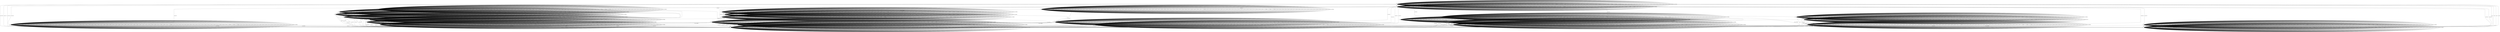 digraph B {
s0 [label="s0"];
s1 [label="s1", shape=doublecircle];
s2 [label="s2"];
s3 [label="s3"];
s4 [label="s4"];
s5 [label="s5"];
s6 [label="s6"];
s7 [label="s7"];
s8 [label="s8"];
s9 [label="s9"];
s10 [label="s10"];
s11 [label="s11"];
s12 [label="s12"];
s13 [label="s13"];
s14 [label="s14"];
s15 [label="s15"];
s16 [label="s16"];
s17 [label="s17"];
s18 [label="s18"];
s19 [label="s19"];
s20 [label="s20"];
s21 [label="s21"];
s22 [label="s22"];
s23 [label="s23"];
s24 [label="s24"];
s25 [label="s25"];
s26 [label="s26"];
s27 [label="s27"];
s0 -> s2 [label="ai1_ce1"];
s0 -> s2 [label="ai1_ce2"];
s0 -> s3 [label="ai1_ce3"];
s0 -> s2 [label="ai1_ce4"];
s0 -> s2 [label="ai1_ce5"];
s0 -> s0 [label="usr1_ai1_VoidReply"];
s0 -> s0 [label="usr1_ai2_VoidReply"];
s0 -> s0 [label="usr1_ai3_re1"];
s0 -> s0 [label="usr1_ai3_re2"];
s0 -> s0 [label="usr1_ai3_re3"];
s0 -> s0 [label="usr1_ai3_re4"];
s0 -> s0 [label="usr1_ai3_re5"];
s0 -> s0 [label="usr1_ai3_re6"];
s0 -> s0 [label="usr1_ai3_re7"];
s0 -> s0 [label="usr1_ai3_re8"];
s0 -> s0 [label="usr1_ai3_re9"];
s0 -> s0 [label="usr1_ai3_re10"];
s0 -> s0 [label="usr1_ai3_re11"];
s0 -> s0 [label="usr1_ai3_re12"];
s0 -> s0 [label="usr1_ai3_re13"];
s0 -> s0 [label="usr1_ai3_re14"];
s0 -> s0 [label="usr1_ai3_re15"];
s0 -> s0 [label="usr1_ai3_re16"];
s0 -> s0 [label="usr1_ai3_re17"];
s0 -> s0 [label="usr1_ai3_re18"];
s0 -> s0 [label="usr1_ai3_re19"];
s0 -> s0 [label="usr1_ai3_re20"];
s0 -> s0 [label="usr1_ai3_re21"];
s0 -> s0 [label="usr1_ai3_re22"];
s0 -> s0 [label="usr1_ai3_re23"];
s0 -> s0 [label="usr1_ai3_re24"];
s0 -> s0 [label="usr1_ai3_re25"];
s0 -> s0 [label="usr1_ai3_re26"];
s0 -> s0 [label="usr1_ai3_re27"];
s0 -> s0 [label="usr1_ai3_re28"];
s0 -> s0 [label="usr1_ai3_re29"];
s0 -> s0 [label="usr1_ai3_re30"];
s0 -> s0 [label="usr1_ai3_re31"];
s0 -> s0 [label="usr1_ai3_re32"];
s0 -> s0 [label="usr1_ai3_re33"];
s0 -> s0 [label="usr1_ai3_re34"];
s0 -> s0 [label="usr1_ai3_re35"];
s0 -> s0 [label="usr1_ai3_re36"];
s0 -> s0 [label="usr1_ai3_re37"];
s0 -> s0 [label="usr1_ai3_re38"];
s0 -> s0 [label="usr1_ai3_re39"];
s0 -> s0 [label="usr1_ai3_re40"];
s0 -> s0 [label="usr1_ai3_re41"];
s0 -> s0 [label="usr1_ai3_re42"];
s0 -> s0 [label="usr1_ai3_re43"];
s0 -> s0 [label="usr1_ai3_re44"];
s0 -> s1 [label="usr1_ai3_re45"];
s0 -> s0 [label="usr1_ai3_re46"];
s0 -> s0 [label="usr1_ai3_re47"];
s0 -> s0 [label="usr1_ai3_re48"];
s0 -> s0 [label="usr1_ai3_re49"];
s0 -> s0 [label="usr1_ai3_re50"];
s0 -> s0 [label="usr1_ai3_re51"];
s0 -> s0 [label="usr1_ai3_VoidReply"];
s0 -> s0 [label="usr2_ai1_re1"];
s0 -> s0 [label="usr2_ai1_re2"];
s0 -> s0 [label="usr2_ai1_re3"];
s0 -> s0 [label="usr2_ai1_re4"];
s0 -> s0 [label="usr2_ai1_re5"];
s0 -> s0 [label="usr2_ai1_re6"];
s0 -> s0 [label="usr2_ai1_re7"];
s0 -> s0 [label="usr2_ai1_re8"];
s0 -> s0 [label="usr2_ai1_re9"];
s0 -> s0 [label="usr2_ai1_re10"];
s0 -> s1 [label="usr2_ai1_re11"];
s0 -> s0 [label="usr2_ai1_re12"];
s0 -> s0 [label="usr2_ai1_re13"];
s0 -> s0 [label="usr2_ai1_re14"];
s0 -> s0 [label="usr2_ai1_re15"];
s0 -> s0 [label="usr2_ai1_re16"];
s0 -> s0 [label="usr2_ai1_re17"];
s0 -> s1 [label="usr2_ai1_re18"];
s0 -> s0 [label="usr2_ai1_re19"];
s0 -> s0 [label="usr2_ai1_re20"];
s0 -> s0 [label="usr2_ai1_VoidReply"];
s0 -> s0 [label="usr2_ai2_VoidReply"];
s0 -> s0 [label="usr2_ai3_VoidReply"];
s0 -> s0 [label="usr2_ai3_re1"];
s0 -> s0 [label="usr2_ai3_re2"];
s0 -> s1 [label="usr2_ai3_re3"];
s0 -> s0 [label="usr2_ai3_re4"];
s0 -> s0 [label="usr2_ai3_re5"];
s0 -> s0 [label="usr2_ai3_re6"];
s0 -> s0 [label="usr2_ai3_re7"];
s0 -> s0 [label="usr2_ai3_re8"];
s0 -> s0 [label="usr2_ai3_re9"];
s0 -> s0 [label="usr2_ai3_re10"];
s0 -> s0 [label="usr2_ai3_re11"];
s0 -> s0 [label="usr2_ai3_re12"];
s0 -> s0 [label="usr2_ai3_re13"];
s0 -> s0 [label="usr2_ai3_re14"];
s0 -> s0 [label="usr2_ai3_re15"];
s0 -> s0 [label="usr2_ai3_re16"];
s0 -> s0 [label="usr2_ai3_re17"];
s0 -> s0 [label="usr2_ai3_re18"];
s0 -> s0 [label="usr2_ai3_re19"];
s0 -> s0 [label="usr2_ai4_VoidReply"];
s1 -> s1 [label="ai1_ce1"];
s1 -> s1 [label="ai1_ce2"];
s1 -> s1 [label="ai1_ce3"];
s1 -> s1 [label="ai1_ce4"];
s1 -> s1 [label="ai1_ce5"];
s1 -> s1 [label="usr1_ai1_VoidReply"];
s1 -> s1 [label="usr1_ai2_VoidReply"];
s1 -> s1 [label="usr1_ai3_re1"];
s1 -> s1 [label="usr1_ai3_re2"];
s1 -> s1 [label="usr1_ai3_re3"];
s1 -> s1 [label="usr1_ai3_re4"];
s1 -> s1 [label="usr1_ai3_re5"];
s1 -> s1 [label="usr1_ai3_re6"];
s1 -> s1 [label="usr1_ai3_re7"];
s1 -> s1 [label="usr1_ai3_re8"];
s1 -> s1 [label="usr1_ai3_re9"];
s1 -> s1 [label="usr1_ai3_re10"];
s1 -> s1 [label="usr1_ai3_re11"];
s1 -> s1 [label="usr1_ai3_re12"];
s1 -> s1 [label="usr1_ai3_re13"];
s1 -> s1 [label="usr1_ai3_re14"];
s1 -> s1 [label="usr1_ai3_re15"];
s1 -> s1 [label="usr1_ai3_re16"];
s1 -> s1 [label="usr1_ai3_re17"];
s1 -> s1 [label="usr1_ai3_re18"];
s1 -> s1 [label="usr1_ai3_re19"];
s1 -> s1 [label="usr1_ai3_re20"];
s1 -> s1 [label="usr1_ai3_re21"];
s1 -> s1 [label="usr1_ai3_re22"];
s1 -> s1 [label="usr1_ai3_re23"];
s1 -> s1 [label="usr1_ai3_re24"];
s1 -> s1 [label="usr1_ai3_re25"];
s1 -> s1 [label="usr1_ai3_re26"];
s1 -> s1 [label="usr1_ai3_re27"];
s1 -> s1 [label="usr1_ai3_re28"];
s1 -> s1 [label="usr1_ai3_re29"];
s1 -> s1 [label="usr1_ai3_re30"];
s1 -> s1 [label="usr1_ai3_re31"];
s1 -> s1 [label="usr1_ai3_re32"];
s1 -> s1 [label="usr1_ai3_re33"];
s1 -> s1 [label="usr1_ai3_re34"];
s1 -> s1 [label="usr1_ai3_re35"];
s1 -> s1 [label="usr1_ai3_re36"];
s1 -> s1 [label="usr1_ai3_re37"];
s1 -> s1 [label="usr1_ai3_re38"];
s1 -> s1 [label="usr1_ai3_re39"];
s1 -> s1 [label="usr1_ai3_re40"];
s1 -> s1 [label="usr1_ai3_re41"];
s1 -> s1 [label="usr1_ai3_re42"];
s1 -> s1 [label="usr1_ai3_re43"];
s1 -> s1 [label="usr1_ai3_re44"];
s1 -> s1 [label="usr1_ai3_re45"];
s1 -> s1 [label="usr1_ai3_re46"];
s1 -> s1 [label="usr1_ai3_re47"];
s1 -> s1 [label="usr1_ai3_re48"];
s1 -> s1 [label="usr1_ai3_re49"];
s1 -> s1 [label="usr1_ai3_re50"];
s1 -> s1 [label="usr1_ai3_re51"];
s1 -> s1 [label="usr1_ai3_VoidReply"];
s1 -> s1 [label="usr2_ai1_re1"];
s1 -> s1 [label="usr2_ai1_re2"];
s1 -> s1 [label="usr2_ai1_re3"];
s1 -> s1 [label="usr2_ai1_re4"];
s1 -> s1 [label="usr2_ai1_re5"];
s1 -> s1 [label="usr2_ai1_re6"];
s1 -> s1 [label="usr2_ai1_re7"];
s1 -> s1 [label="usr2_ai1_re8"];
s1 -> s1 [label="usr2_ai1_re9"];
s1 -> s1 [label="usr2_ai1_re10"];
s1 -> s1 [label="usr2_ai1_re11"];
s1 -> s1 [label="usr2_ai1_re12"];
s1 -> s1 [label="usr2_ai1_re13"];
s1 -> s1 [label="usr2_ai1_re14"];
s1 -> s1 [label="usr2_ai1_re15"];
s1 -> s1 [label="usr2_ai1_re16"];
s1 -> s1 [label="usr2_ai1_re17"];
s1 -> s1 [label="usr2_ai1_re18"];
s1 -> s1 [label="usr2_ai1_re19"];
s1 -> s1 [label="usr2_ai1_re20"];
s1 -> s1 [label="usr2_ai1_VoidReply"];
s1 -> s1 [label="usr2_ai2_VoidReply"];
s1 -> s1 [label="usr2_ai3_VoidReply"];
s1 -> s1 [label="usr2_ai3_re1"];
s1 -> s1 [label="usr2_ai3_re2"];
s1 -> s1 [label="usr2_ai3_re3"];
s1 -> s1 [label="usr2_ai3_re4"];
s1 -> s1 [label="usr2_ai3_re5"];
s1 -> s1 [label="usr2_ai3_re6"];
s1 -> s1 [label="usr2_ai3_re7"];
s1 -> s1 [label="usr2_ai3_re8"];
s1 -> s1 [label="usr2_ai3_re9"];
s1 -> s1 [label="usr2_ai3_re10"];
s1 -> s1 [label="usr2_ai3_re11"];
s1 -> s1 [label="usr2_ai3_re12"];
s1 -> s1 [label="usr2_ai3_re13"];
s1 -> s1 [label="usr2_ai3_re14"];
s1 -> s1 [label="usr2_ai3_re15"];
s1 -> s1 [label="usr2_ai3_re16"];
s1 -> s1 [label="usr2_ai3_re17"];
s1 -> s1 [label="usr2_ai3_re18"];
s1 -> s1 [label="usr2_ai3_re19"];
s1 -> s1 [label="usr2_ai4_VoidReply"];
s2 -> s2 [label="ai1_ce1"];
s2 -> s2 [label="ai1_ce2"];
s2 -> s2 [label="ai1_ce3"];
s2 -> s2 [label="ai1_ce4"];
s2 -> s2 [label="ai1_ce5"];
s2 -> s2 [label="usr1_ai1_VoidReply"];
s2 -> s2 [label="usr1_ai2_VoidReply"];
s2 -> s2 [label="usr1_ai3_re1"];
s2 -> s2 [label="usr1_ai3_re2"];
s2 -> s2 [label="usr1_ai3_re3"];
s2 -> s2 [label="usr1_ai3_re4"];
s2 -> s2 [label="usr1_ai3_re5"];
s2 -> s2 [label="usr1_ai3_re6"];
s2 -> s2 [label="usr1_ai3_re7"];
s2 -> s2 [label="usr1_ai3_re8"];
s2 -> s2 [label="usr1_ai3_re9"];
s2 -> s2 [label="usr1_ai3_re10"];
s2 -> s2 [label="usr1_ai3_re11"];
s2 -> s2 [label="usr1_ai3_re12"];
s2 -> s2 [label="usr1_ai3_re13"];
s2 -> s2 [label="usr1_ai3_re14"];
s2 -> s2 [label="usr1_ai3_re15"];
s2 -> s2 [label="usr1_ai3_re16"];
s2 -> s2 [label="usr1_ai3_re17"];
s2 -> s2 [label="usr1_ai3_re18"];
s2 -> s2 [label="usr1_ai3_re19"];
s2 -> s2 [label="usr1_ai3_re20"];
s2 -> s2 [label="usr1_ai3_re21"];
s2 -> s2 [label="usr1_ai3_re22"];
s2 -> s2 [label="usr1_ai3_re23"];
s2 -> s2 [label="usr1_ai3_re24"];
s2 -> s2 [label="usr1_ai3_re25"];
s2 -> s2 [label="usr1_ai3_re26"];
s2 -> s2 [label="usr1_ai3_re27"];
s2 -> s2 [label="usr1_ai3_re28"];
s2 -> s2 [label="usr1_ai3_re29"];
s2 -> s2 [label="usr1_ai3_re30"];
s2 -> s2 [label="usr1_ai3_re31"];
s2 -> s2 [label="usr1_ai3_re32"];
s2 -> s2 [label="usr1_ai3_re33"];
s2 -> s2 [label="usr1_ai3_re34"];
s2 -> s2 [label="usr1_ai3_re35"];
s2 -> s2 [label="usr1_ai3_re36"];
s2 -> s2 [label="usr1_ai3_re37"];
s2 -> s2 [label="usr1_ai3_re38"];
s2 -> s2 [label="usr1_ai3_re39"];
s2 -> s2 [label="usr1_ai3_re40"];
s2 -> s2 [label="usr1_ai3_re41"];
s2 -> s2 [label="usr1_ai3_re42"];
s2 -> s2 [label="usr1_ai3_re43"];
s2 -> s2 [label="usr1_ai3_re44"];
s2 -> s2 [label="usr1_ai3_re45"];
s2 -> s2 [label="usr1_ai3_re46"];
s2 -> s2 [label="usr1_ai3_re47"];
s2 -> s2 [label="usr1_ai3_re48"];
s2 -> s2 [label="usr1_ai3_re49"];
s2 -> s2 [label="usr1_ai3_re50"];
s2 -> s2 [label="usr1_ai3_re51"];
s2 -> s2 [label="usr1_ai3_VoidReply"];
s2 -> s2 [label="usr2_ai1_re1"];
s2 -> s2 [label="usr2_ai1_re2"];
s2 -> s2 [label="usr2_ai1_re3"];
s2 -> s2 [label="usr2_ai1_re4"];
s2 -> s2 [label="usr2_ai1_re5"];
s2 -> s2 [label="usr2_ai1_re6"];
s2 -> s2 [label="usr2_ai1_re7"];
s2 -> s2 [label="usr2_ai1_re8"];
s2 -> s2 [label="usr2_ai1_re9"];
s2 -> s2 [label="usr2_ai1_re10"];
s2 -> s2 [label="usr2_ai1_re11"];
s2 -> s2 [label="usr2_ai1_re12"];
s2 -> s2 [label="usr2_ai1_re13"];
s2 -> s2 [label="usr2_ai1_re14"];
s2 -> s2 [label="usr2_ai1_re15"];
s2 -> s2 [label="usr2_ai1_re16"];
s2 -> s2 [label="usr2_ai1_re17"];
s2 -> s2 [label="usr2_ai1_re18"];
s2 -> s2 [label="usr2_ai1_re19"];
s2 -> s2 [label="usr2_ai1_re20"];
s2 -> s2 [label="usr2_ai1_VoidReply"];
s2 -> s2 [label="usr2_ai2_VoidReply"];
s2 -> s2 [label="usr2_ai3_VoidReply"];
s2 -> s2 [label="usr2_ai3_re1"];
s2 -> s2 [label="usr2_ai3_re2"];
s2 -> s2 [label="usr2_ai3_re3"];
s2 -> s2 [label="usr2_ai3_re4"];
s2 -> s2 [label="usr2_ai3_re5"];
s2 -> s2 [label="usr2_ai3_re6"];
s2 -> s2 [label="usr2_ai3_re7"];
s2 -> s2 [label="usr2_ai3_re8"];
s2 -> s2 [label="usr2_ai3_re9"];
s2 -> s2 [label="usr2_ai3_re10"];
s2 -> s2 [label="usr2_ai3_re11"];
s2 -> s2 [label="usr2_ai3_re12"];
s2 -> s2 [label="usr2_ai3_re13"];
s2 -> s2 [label="usr2_ai3_re14"];
s2 -> s2 [label="usr2_ai3_re15"];
s2 -> s2 [label="usr2_ai3_re16"];
s2 -> s2 [label="usr2_ai3_re17"];
s2 -> s2 [label="usr2_ai3_re18"];
s2 -> s2 [label="usr2_ai3_re19"];
s2 -> s2 [label="usr2_ai4_VoidReply"];
s3 -> s3 [label="ai1_ce1"];
s3 -> s3 [label="ai1_ce2"];
s3 -> s3 [label="ai1_ce3"];
s3 -> s3 [label="ai1_ce4"];
s3 -> s3 [label="ai1_ce5"];
s3 -> s3 [label="usr1_ai1_VoidReply"];
s3 -> s3 [label="usr1_ai2_VoidReply"];
s3 -> s3 [label="usr1_ai3_re1"];
s3 -> s3 [label="usr1_ai3_re2"];
s3 -> s3 [label="usr1_ai3_re3"];
s3 -> s3 [label="usr1_ai3_re4"];
s3 -> s3 [label="usr1_ai3_re5"];
s3 -> s3 [label="usr1_ai3_re6"];
s3 -> s3 [label="usr1_ai3_re7"];
s3 -> s3 [label="usr1_ai3_re8"];
s3 -> s3 [label="usr1_ai3_re9"];
s3 -> s3 [label="usr1_ai3_re10"];
s3 -> s3 [label="usr1_ai3_re11"];
s3 -> s3 [label="usr1_ai3_re12"];
s3 -> s3 [label="usr1_ai3_re13"];
s3 -> s3 [label="usr1_ai3_re14"];
s3 -> s3 [label="usr1_ai3_re15"];
s3 -> s3 [label="usr1_ai3_re16"];
s3 -> s3 [label="usr1_ai3_re17"];
s3 -> s3 [label="usr1_ai3_re18"];
s3 -> s3 [label="usr1_ai3_re19"];
s3 -> s3 [label="usr1_ai3_re20"];
s3 -> s3 [label="usr1_ai3_re21"];
s3 -> s3 [label="usr1_ai3_re22"];
s3 -> s3 [label="usr1_ai3_re23"];
s3 -> s3 [label="usr1_ai3_re24"];
s3 -> s3 [label="usr1_ai3_re25"];
s3 -> s3 [label="usr1_ai3_re26"];
s3 -> s3 [label="usr1_ai3_re27"];
s3 -> s3 [label="usr1_ai3_re28"];
s3 -> s3 [label="usr1_ai3_re29"];
s3 -> s3 [label="usr1_ai3_re30"];
s3 -> s3 [label="usr1_ai3_re31"];
s3 -> s3 [label="usr1_ai3_re32"];
s3 -> s3 [label="usr1_ai3_re33"];
s3 -> s3 [label="usr1_ai3_re34"];
s3 -> s3 [label="usr1_ai3_re35"];
s3 -> s3 [label="usr1_ai3_re36"];
s3 -> s3 [label="usr1_ai3_re37"];
s3 -> s3 [label="usr1_ai3_re38"];
s3 -> s3 [label="usr1_ai3_re39"];
s3 -> s1 [label="usr1_ai3_re40"];
s3 -> s3 [label="usr1_ai3_re41"];
s3 -> s3 [label="usr1_ai3_re42"];
s3 -> s3 [label="usr1_ai3_re43"];
s3 -> s3 [label="usr1_ai3_re44"];
s3 -> s3 [label="usr1_ai3_re45"];
s3 -> s3 [label="usr1_ai3_re46"];
s3 -> s3 [label="usr1_ai3_re47"];
s3 -> s3 [label="usr1_ai3_re48"];
s3 -> s3 [label="usr1_ai3_re49"];
s3 -> s3 [label="usr1_ai3_re50"];
s3 -> s3 [label="usr1_ai3_re51"];
s3 -> s3 [label="usr1_ai3_VoidReply"];
s3 -> s3 [label="usr2_ai1_re1"];
s3 -> s3 [label="usr2_ai1_re2"];
s3 -> s3 [label="usr2_ai1_re3"];
s3 -> s3 [label="usr2_ai1_re4"];
s3 -> s3 [label="usr2_ai1_re5"];
s3 -> s3 [label="usr2_ai1_re6"];
s3 -> s3 [label="usr2_ai1_re7"];
s3 -> s3 [label="usr2_ai1_re8"];
s3 -> s3 [label="usr2_ai1_re9"];
s3 -> s3 [label="usr2_ai1_re10"];
s3 -> s3 [label="usr2_ai1_re11"];
s3 -> s3 [label="usr2_ai1_re12"];
s3 -> s3 [label="usr2_ai1_re13"];
s3 -> s3 [label="usr2_ai1_re14"];
s3 -> s3 [label="usr2_ai1_re15"];
s3 -> s3 [label="usr2_ai1_re16"];
s3 -> s3 [label="usr2_ai1_re17"];
s3 -> s3 [label="usr2_ai1_re18"];
s3 -> s3 [label="usr2_ai1_re19"];
s3 -> s3 [label="usr2_ai1_re20"];
s3 -> s3 [label="usr2_ai1_VoidReply"];
s3 -> s3 [label="usr2_ai2_VoidReply"];
s3 -> s3 [label="usr2_ai3_VoidReply"];
s3 -> s4 [label="usr2_ai3_re1"];
s3 -> s4 [label="usr2_ai3_re2"];
s3 -> s17 [label="usr2_ai3_re3"];
s3 -> s2 [label="usr2_ai3_re4"];
s3 -> s10 [label="usr2_ai3_re5"];
s3 -> s9 [label="usr2_ai3_re6"];
s3 -> s12 [label="usr2_ai3_re7"];
s3 -> s6 [label="usr2_ai3_re8"];
s3 -> s3 [label="usr2_ai3_re9"];
s3 -> s3 [label="usr2_ai3_re10"];
s3 -> s3 [label="usr2_ai3_re11"];
s3 -> s14 [label="usr2_ai3_re12"];
s3 -> s15 [label="usr2_ai3_re13"];
s3 -> s3 [label="usr2_ai3_re14"];
s3 -> s8 [label="usr2_ai3_re15"];
s3 -> s3 [label="usr2_ai3_re16"];
s3 -> s3 [label="usr2_ai3_re17"];
s3 -> s5 [label="usr2_ai3_re18"];
s3 -> s2 [label="usr2_ai3_re19"];
s3 -> s3 [label="usr2_ai4_VoidReply"];
s4 -> s4 [label="ai1_ce1"];
s4 -> s4 [label="ai1_ce2"];
s4 -> s4 [label="ai1_ce3"];
s4 -> s4 [label="ai1_ce4"];
s4 -> s4 [label="ai1_ce5"];
s4 -> s4 [label="usr1_ai1_VoidReply"];
s4 -> s4 [label="usr1_ai2_VoidReply"];
s4 -> s4 [label="usr1_ai3_re1"];
s4 -> s4 [label="usr1_ai3_re2"];
s4 -> s4 [label="usr1_ai3_re3"];
s4 -> s4 [label="usr1_ai3_re4"];
s4 -> s4 [label="usr1_ai3_re5"];
s4 -> s4 [label="usr1_ai3_re6"];
s4 -> s4 [label="usr1_ai3_re7"];
s4 -> s4 [label="usr1_ai3_re8"];
s4 -> s4 [label="usr1_ai3_re9"];
s4 -> s4 [label="usr1_ai3_re10"];
s4 -> s4 [label="usr1_ai3_re11"];
s4 -> s4 [label="usr1_ai3_re12"];
s4 -> s4 [label="usr1_ai3_re13"];
s4 -> s4 [label="usr1_ai3_re14"];
s4 -> s4 [label="usr1_ai3_re15"];
s4 -> s4 [label="usr1_ai3_re16"];
s4 -> s4 [label="usr1_ai3_re17"];
s4 -> s4 [label="usr1_ai3_re18"];
s4 -> s4 [label="usr1_ai3_re19"];
s4 -> s4 [label="usr1_ai3_re20"];
s4 -> s4 [label="usr1_ai3_re21"];
s4 -> s4 [label="usr1_ai3_re22"];
s4 -> s4 [label="usr1_ai3_re23"];
s4 -> s4 [label="usr1_ai3_re24"];
s4 -> s4 [label="usr1_ai3_re25"];
s4 -> s4 [label="usr1_ai3_re26"];
s4 -> s4 [label="usr1_ai3_re27"];
s4 -> s4 [label="usr1_ai3_re28"];
s4 -> s1 [label="usr1_ai3_re29"];
s4 -> s4 [label="usr1_ai3_re30"];
s4 -> s4 [label="usr1_ai3_re31"];
s4 -> s4 [label="usr1_ai3_re32"];
s4 -> s4 [label="usr1_ai3_re33"];
s4 -> s4 [label="usr1_ai3_re34"];
s4 -> s4 [label="usr1_ai3_re35"];
s4 -> s4 [label="usr1_ai3_re36"];
s4 -> s4 [label="usr1_ai3_re37"];
s4 -> s4 [label="usr1_ai3_re38"];
s4 -> s4 [label="usr1_ai3_re39"];
s4 -> s4 [label="usr1_ai3_re40"];
s4 -> s4 [label="usr1_ai3_re41"];
s4 -> s4 [label="usr1_ai3_re42"];
s4 -> s4 [label="usr1_ai3_re43"];
s4 -> s4 [label="usr1_ai3_re44"];
s4 -> s4 [label="usr1_ai3_re45"];
s4 -> s4 [label="usr1_ai3_re46"];
s4 -> s4 [label="usr1_ai3_re47"];
s4 -> s4 [label="usr1_ai3_re48"];
s4 -> s4 [label="usr1_ai3_re49"];
s4 -> s4 [label="usr1_ai3_re50"];
s4 -> s4 [label="usr1_ai3_re51"];
s4 -> s4 [label="usr1_ai3_VoidReply"];
s4 -> s4 [label="usr2_ai1_re1"];
s4 -> s4 [label="usr2_ai1_re2"];
s4 -> s4 [label="usr2_ai1_re3"];
s4 -> s4 [label="usr2_ai1_re4"];
s4 -> s4 [label="usr2_ai1_re5"];
s4 -> s4 [label="usr2_ai1_re6"];
s4 -> s4 [label="usr2_ai1_re7"];
s4 -> s4 [label="usr2_ai1_re8"];
s4 -> s4 [label="usr2_ai1_re9"];
s4 -> s4 [label="usr2_ai1_re10"];
s4 -> s4 [label="usr2_ai1_re11"];
s4 -> s4 [label="usr2_ai1_re12"];
s4 -> s4 [label="usr2_ai1_re13"];
s4 -> s4 [label="usr2_ai1_re14"];
s4 -> s4 [label="usr2_ai1_re15"];
s4 -> s4 [label="usr2_ai1_re16"];
s4 -> s4 [label="usr2_ai1_re17"];
s4 -> s4 [label="usr2_ai1_re18"];
s4 -> s4 [label="usr2_ai1_re19"];
s4 -> s4 [label="usr2_ai1_re20"];
s4 -> s4 [label="usr2_ai1_VoidReply"];
s4 -> s4 [label="usr2_ai2_VoidReply"];
s4 -> s2 [label="usr2_ai3_VoidReply"];
s4 -> s4 [label="usr2_ai3_re1"];
s4 -> s4 [label="usr2_ai3_re2"];
s4 -> s4 [label="usr2_ai3_re3"];
s4 -> s4 [label="usr2_ai3_re4"];
s4 -> s4 [label="usr2_ai3_re5"];
s4 -> s4 [label="usr2_ai3_re6"];
s4 -> s4 [label="usr2_ai3_re7"];
s4 -> s4 [label="usr2_ai3_re8"];
s4 -> s4 [label="usr2_ai3_re9"];
s4 -> s4 [label="usr2_ai3_re10"];
s4 -> s4 [label="usr2_ai3_re11"];
s4 -> s4 [label="usr2_ai3_re12"];
s4 -> s4 [label="usr2_ai3_re13"];
s4 -> s1 [label="usr2_ai3_re14"];
s4 -> s4 [label="usr2_ai3_re15"];
s4 -> s4 [label="usr2_ai3_re16"];
s4 -> s4 [label="usr2_ai3_re17"];
s4 -> s4 [label="usr2_ai3_re18"];
s4 -> s4 [label="usr2_ai3_re19"];
s4 -> s4 [label="usr2_ai4_VoidReply"];
s5 -> s5 [label="ai1_ce1"];
s5 -> s5 [label="ai1_ce2"];
s5 -> s5 [label="ai1_ce3"];
s5 -> s1 [label="ai1_ce4"];
s5 -> s5 [label="ai1_ce5"];
s5 -> s7 [label="usr1_ai1_VoidReply"];
s5 -> s5 [label="usr1_ai2_VoidReply"];
s5 -> s5 [label="usr1_ai3_re1"];
s5 -> s5 [label="usr1_ai3_re2"];
s5 -> s5 [label="usr1_ai3_re3"];
s5 -> s5 [label="usr1_ai3_re4"];
s5 -> s5 [label="usr1_ai3_re5"];
s5 -> s5 [label="usr1_ai3_re6"];
s5 -> s5 [label="usr1_ai3_re7"];
s5 -> s5 [label="usr1_ai3_re8"];
s5 -> s5 [label="usr1_ai3_re9"];
s5 -> s5 [label="usr1_ai3_re10"];
s5 -> s5 [label="usr1_ai3_re11"];
s5 -> s5 [label="usr1_ai3_re12"];
s5 -> s5 [label="usr1_ai3_re13"];
s5 -> s5 [label="usr1_ai3_re14"];
s5 -> s5 [label="usr1_ai3_re15"];
s5 -> s5 [label="usr1_ai3_re16"];
s5 -> s5 [label="usr1_ai3_re17"];
s5 -> s5 [label="usr1_ai3_re18"];
s5 -> s5 [label="usr1_ai3_re19"];
s5 -> s5 [label="usr1_ai3_re20"];
s5 -> s5 [label="usr1_ai3_re21"];
s5 -> s5 [label="usr1_ai3_re22"];
s5 -> s5 [label="usr1_ai3_re23"];
s5 -> s5 [label="usr1_ai3_re24"];
s5 -> s5 [label="usr1_ai3_re25"];
s5 -> s5 [label="usr1_ai3_re26"];
s5 -> s5 [label="usr1_ai3_re27"];
s5 -> s5 [label="usr1_ai3_re28"];
s5 -> s5 [label="usr1_ai3_re29"];
s5 -> s5 [label="usr1_ai3_re30"];
s5 -> s5 [label="usr1_ai3_re31"];
s5 -> s5 [label="usr1_ai3_re32"];
s5 -> s5 [label="usr1_ai3_re33"];
s5 -> s5 [label="usr1_ai3_re34"];
s5 -> s5 [label="usr1_ai3_re35"];
s5 -> s5 [label="usr1_ai3_re36"];
s5 -> s5 [label="usr1_ai3_re37"];
s5 -> s5 [label="usr1_ai3_re38"];
s5 -> s5 [label="usr1_ai3_re39"];
s5 -> s5 [label="usr1_ai3_re40"];
s5 -> s5 [label="usr1_ai3_re41"];
s5 -> s5 [label="usr1_ai3_re42"];
s5 -> s5 [label="usr1_ai3_re43"];
s5 -> s5 [label="usr1_ai3_re44"];
s5 -> s5 [label="usr1_ai3_re45"];
s5 -> s5 [label="usr1_ai3_re46"];
s5 -> s5 [label="usr1_ai3_re47"];
s5 -> s5 [label="usr1_ai3_re48"];
s5 -> s5 [label="usr1_ai3_re49"];
s5 -> s5 [label="usr1_ai3_re50"];
s5 -> s5 [label="usr1_ai3_re51"];
s5 -> s5 [label="usr1_ai3_VoidReply"];
s5 -> s5 [label="usr2_ai1_re1"];
s5 -> s5 [label="usr2_ai1_re2"];
s5 -> s5 [label="usr2_ai1_re3"];
s5 -> s5 [label="usr2_ai1_re4"];
s5 -> s5 [label="usr2_ai1_re5"];
s5 -> s5 [label="usr2_ai1_re6"];
s5 -> s5 [label="usr2_ai1_re7"];
s5 -> s5 [label="usr2_ai1_re8"];
s5 -> s5 [label="usr2_ai1_re9"];
s5 -> s5 [label="usr2_ai1_re10"];
s5 -> s5 [label="usr2_ai1_re11"];
s5 -> s5 [label="usr2_ai1_re12"];
s5 -> s5 [label="usr2_ai1_re13"];
s5 -> s5 [label="usr2_ai1_re14"];
s5 -> s5 [label="usr2_ai1_re15"];
s5 -> s5 [label="usr2_ai1_re16"];
s5 -> s5 [label="usr2_ai1_re17"];
s5 -> s5 [label="usr2_ai1_re18"];
s5 -> s5 [label="usr2_ai1_re19"];
s5 -> s5 [label="usr2_ai1_re20"];
s5 -> s5 [label="usr2_ai1_VoidReply"];
s5 -> s5 [label="usr2_ai2_VoidReply"];
s5 -> s5 [label="usr2_ai3_VoidReply"];
s5 -> s5 [label="usr2_ai3_re1"];
s5 -> s5 [label="usr2_ai3_re2"];
s5 -> s5 [label="usr2_ai3_re3"];
s5 -> s5 [label="usr2_ai3_re4"];
s5 -> s1 [label="usr2_ai3_re5"];
s5 -> s5 [label="usr2_ai3_re6"];
s5 -> s5 [label="usr2_ai3_re7"];
s5 -> s5 [label="usr2_ai3_re8"];
s5 -> s5 [label="usr2_ai3_re9"];
s5 -> s5 [label="usr2_ai3_re10"];
s5 -> s5 [label="usr2_ai3_re11"];
s5 -> s5 [label="usr2_ai3_re12"];
s5 -> s5 [label="usr2_ai3_re13"];
s5 -> s5 [label="usr2_ai3_re14"];
s5 -> s5 [label="usr2_ai3_re15"];
s5 -> s5 [label="usr2_ai3_re16"];
s5 -> s5 [label="usr2_ai3_re17"];
s5 -> s5 [label="usr2_ai3_re18"];
s5 -> s5 [label="usr2_ai3_re19"];
s5 -> s5 [label="usr2_ai4_VoidReply"];
s6 -> s6 [label="ai1_ce1"];
s6 -> s6 [label="ai1_ce2"];
s6 -> s6 [label="ai1_ce3"];
s6 -> s6 [label="ai1_ce4"];
s6 -> s6 [label="ai1_ce5"];
s6 -> s2 [label="usr1_ai1_VoidReply"];
s6 -> s6 [label="usr1_ai2_VoidReply"];
s6 -> s6 [label="usr1_ai3_re1"];
s6 -> s6 [label="usr1_ai3_re2"];
s6 -> s6 [label="usr1_ai3_re3"];
s6 -> s6 [label="usr1_ai3_re4"];
s6 -> s6 [label="usr1_ai3_re5"];
s6 -> s6 [label="usr1_ai3_re6"];
s6 -> s6 [label="usr1_ai3_re7"];
s6 -> s1 [label="usr1_ai3_re8"];
s6 -> s6 [label="usr1_ai3_re9"];
s6 -> s6 [label="usr1_ai3_re10"];
s6 -> s6 [label="usr1_ai3_re11"];
s6 -> s6 [label="usr1_ai3_re12"];
s6 -> s6 [label="usr1_ai3_re13"];
s6 -> s6 [label="usr1_ai3_re14"];
s6 -> s6 [label="usr1_ai3_re15"];
s6 -> s6 [label="usr1_ai3_re16"];
s6 -> s6 [label="usr1_ai3_re17"];
s6 -> s6 [label="usr1_ai3_re18"];
s6 -> s6 [label="usr1_ai3_re19"];
s6 -> s6 [label="usr1_ai3_re20"];
s6 -> s6 [label="usr1_ai3_re21"];
s6 -> s6 [label="usr1_ai3_re22"];
s6 -> s6 [label="usr1_ai3_re23"];
s6 -> s6 [label="usr1_ai3_re24"];
s6 -> s6 [label="usr1_ai3_re25"];
s6 -> s6 [label="usr1_ai3_re26"];
s6 -> s6 [label="usr1_ai3_re27"];
s6 -> s6 [label="usr1_ai3_re28"];
s6 -> s6 [label="usr1_ai3_re29"];
s6 -> s6 [label="usr1_ai3_re30"];
s6 -> s6 [label="usr1_ai3_re31"];
s6 -> s6 [label="usr1_ai3_re32"];
s6 -> s6 [label="usr1_ai3_re33"];
s6 -> s6 [label="usr1_ai3_re34"];
s6 -> s6 [label="usr1_ai3_re35"];
s6 -> s6 [label="usr1_ai3_re36"];
s6 -> s6 [label="usr1_ai3_re37"];
s6 -> s6 [label="usr1_ai3_re38"];
s6 -> s6 [label="usr1_ai3_re39"];
s6 -> s6 [label="usr1_ai3_re40"];
s6 -> s6 [label="usr1_ai3_re41"];
s6 -> s6 [label="usr1_ai3_re42"];
s6 -> s6 [label="usr1_ai3_re43"];
s6 -> s6 [label="usr1_ai3_re44"];
s6 -> s6 [label="usr1_ai3_re45"];
s6 -> s6 [label="usr1_ai3_re46"];
s6 -> s6 [label="usr1_ai3_re47"];
s6 -> s6 [label="usr1_ai3_re48"];
s6 -> s6 [label="usr1_ai3_re49"];
s6 -> s6 [label="usr1_ai3_re50"];
s6 -> s6 [label="usr1_ai3_re51"];
s6 -> s6 [label="usr1_ai3_VoidReply"];
s6 -> s6 [label="usr2_ai1_re1"];
s6 -> s6 [label="usr2_ai1_re2"];
s6 -> s6 [label="usr2_ai1_re3"];
s6 -> s6 [label="usr2_ai1_re4"];
s6 -> s6 [label="usr2_ai1_re5"];
s6 -> s6 [label="usr2_ai1_re6"];
s6 -> s6 [label="usr2_ai1_re7"];
s6 -> s6 [label="usr2_ai1_re8"];
s6 -> s6 [label="usr2_ai1_re9"];
s6 -> s6 [label="usr2_ai1_re10"];
s6 -> s6 [label="usr2_ai1_re11"];
s6 -> s6 [label="usr2_ai1_re12"];
s6 -> s6 [label="usr2_ai1_re13"];
s6 -> s6 [label="usr2_ai1_re14"];
s6 -> s6 [label="usr2_ai1_re15"];
s6 -> s6 [label="usr2_ai1_re16"];
s6 -> s6 [label="usr2_ai1_re17"];
s6 -> s6 [label="usr2_ai1_re18"];
s6 -> s6 [label="usr2_ai1_re19"];
s6 -> s6 [label="usr2_ai1_re20"];
s6 -> s6 [label="usr2_ai1_VoidReply"];
s6 -> s6 [label="usr2_ai2_VoidReply"];
s6 -> s6 [label="usr2_ai3_VoidReply"];
s6 -> s6 [label="usr2_ai3_re1"];
s6 -> s6 [label="usr2_ai3_re2"];
s6 -> s6 [label="usr2_ai3_re3"];
s6 -> s6 [label="usr2_ai3_re4"];
s6 -> s6 [label="usr2_ai3_re5"];
s6 -> s6 [label="usr2_ai3_re6"];
s6 -> s6 [label="usr2_ai3_re7"];
s6 -> s6 [label="usr2_ai3_re8"];
s6 -> s6 [label="usr2_ai3_re9"];
s6 -> s6 [label="usr2_ai3_re10"];
s6 -> s6 [label="usr2_ai3_re11"];
s6 -> s6 [label="usr2_ai3_re12"];
s6 -> s6 [label="usr2_ai3_re13"];
s6 -> s6 [label="usr2_ai3_re14"];
s6 -> s6 [label="usr2_ai3_re15"];
s6 -> s6 [label="usr2_ai3_re16"];
s6 -> s6 [label="usr2_ai3_re17"];
s6 -> s6 [label="usr2_ai3_re18"];
s6 -> s6 [label="usr2_ai3_re19"];
s6 -> s6 [label="usr2_ai4_VoidReply"];
s7 -> s7 [label="ai1_ce1"];
s7 -> s7 [label="ai1_ce2"];
s7 -> s7 [label="ai1_ce3"];
s7 -> s7 [label="ai1_ce4"];
s7 -> s7 [label="ai1_ce5"];
s7 -> s7 [label="usr1_ai1_VoidReply"];
s7 -> s13 [label="usr1_ai2_VoidReply"];
s7 -> s7 [label="usr1_ai3_re1"];
s7 -> s7 [label="usr1_ai3_re2"];
s7 -> s7 [label="usr1_ai3_re3"];
s7 -> s7 [label="usr1_ai3_re4"];
s7 -> s7 [label="usr1_ai3_re5"];
s7 -> s7 [label="usr1_ai3_re6"];
s7 -> s7 [label="usr1_ai3_re7"];
s7 -> s7 [label="usr1_ai3_re8"];
s7 -> s7 [label="usr1_ai3_re9"];
s7 -> s7 [label="usr1_ai3_re10"];
s7 -> s7 [label="usr1_ai3_re11"];
s7 -> s7 [label="usr1_ai3_re12"];
s7 -> s7 [label="usr1_ai3_re13"];
s7 -> s7 [label="usr1_ai3_re14"];
s7 -> s7 [label="usr1_ai3_re15"];
s7 -> s7 [label="usr1_ai3_re16"];
s7 -> s7 [label="usr1_ai3_re17"];
s7 -> s7 [label="usr1_ai3_re18"];
s7 -> s7 [label="usr1_ai3_re19"];
s7 -> s7 [label="usr1_ai3_re20"];
s7 -> s7 [label="usr1_ai3_re21"];
s7 -> s7 [label="usr1_ai3_re22"];
s7 -> s7 [label="usr1_ai3_re23"];
s7 -> s7 [label="usr1_ai3_re24"];
s7 -> s7 [label="usr1_ai3_re25"];
s7 -> s7 [label="usr1_ai3_re26"];
s7 -> s7 [label="usr1_ai3_re27"];
s7 -> s7 [label="usr1_ai3_re28"];
s7 -> s7 [label="usr1_ai3_re29"];
s7 -> s7 [label="usr1_ai3_re30"];
s7 -> s7 [label="usr1_ai3_re31"];
s7 -> s7 [label="usr1_ai3_re32"];
s7 -> s7 [label="usr1_ai3_re33"];
s7 -> s7 [label="usr1_ai3_re34"];
s7 -> s7 [label="usr1_ai3_re35"];
s7 -> s7 [label="usr1_ai3_re36"];
s7 -> s7 [label="usr1_ai3_re37"];
s7 -> s7 [label="usr1_ai3_re38"];
s7 -> s7 [label="usr1_ai3_re39"];
s7 -> s7 [label="usr1_ai3_re40"];
s7 -> s7 [label="usr1_ai3_re41"];
s7 -> s7 [label="usr1_ai3_re42"];
s7 -> s7 [label="usr1_ai3_re43"];
s7 -> s7 [label="usr1_ai3_re44"];
s7 -> s7 [label="usr1_ai3_re45"];
s7 -> s7 [label="usr1_ai3_re46"];
s7 -> s7 [label="usr1_ai3_re47"];
s7 -> s7 [label="usr1_ai3_re48"];
s7 -> s7 [label="usr1_ai3_re49"];
s7 -> s7 [label="usr1_ai3_re50"];
s7 -> s7 [label="usr1_ai3_re51"];
s7 -> s7 [label="usr1_ai3_VoidReply"];
s7 -> s7 [label="usr2_ai1_re1"];
s7 -> s7 [label="usr2_ai1_re2"];
s7 -> s7 [label="usr2_ai1_re3"];
s7 -> s7 [label="usr2_ai1_re4"];
s7 -> s7 [label="usr2_ai1_re5"];
s7 -> s7 [label="usr2_ai1_re6"];
s7 -> s7 [label="usr2_ai1_re7"];
s7 -> s7 [label="usr2_ai1_re8"];
s7 -> s7 [label="usr2_ai1_re9"];
s7 -> s7 [label="usr2_ai1_re10"];
s7 -> s7 [label="usr2_ai1_re11"];
s7 -> s7 [label="usr2_ai1_re12"];
s7 -> s7 [label="usr2_ai1_re13"];
s7 -> s7 [label="usr2_ai1_re14"];
s7 -> s7 [label="usr2_ai1_re15"];
s7 -> s7 [label="usr2_ai1_re16"];
s7 -> s7 [label="usr2_ai1_re17"];
s7 -> s7 [label="usr2_ai1_re18"];
s7 -> s7 [label="usr2_ai1_re19"];
s7 -> s7 [label="usr2_ai1_re20"];
s7 -> s1 [label="usr2_ai1_VoidReply"];
s7 -> s7 [label="usr2_ai2_VoidReply"];
s7 -> s7 [label="usr2_ai3_VoidReply"];
s7 -> s7 [label="usr2_ai3_re1"];
s7 -> s7 [label="usr2_ai3_re2"];
s7 -> s7 [label="usr2_ai3_re3"];
s7 -> s7 [label="usr2_ai3_re4"];
s7 -> s7 [label="usr2_ai3_re5"];
s7 -> s7 [label="usr2_ai3_re6"];
s7 -> s7 [label="usr2_ai3_re7"];
s7 -> s7 [label="usr2_ai3_re8"];
s7 -> s7 [label="usr2_ai3_re9"];
s7 -> s7 [label="usr2_ai3_re10"];
s7 -> s1 [label="usr2_ai3_re11"];
s7 -> s7 [label="usr2_ai3_re12"];
s7 -> s7 [label="usr2_ai3_re13"];
s7 -> s7 [label="usr2_ai3_re14"];
s7 -> s7 [label="usr2_ai3_re15"];
s7 -> s7 [label="usr2_ai3_re16"];
s7 -> s7 [label="usr2_ai3_re17"];
s7 -> s7 [label="usr2_ai3_re18"];
s7 -> s7 [label="usr2_ai3_re19"];
s7 -> s1 [label="usr2_ai4_VoidReply"];
s8 -> s8 [label="ai1_ce1"];
s8 -> s8 [label="ai1_ce2"];
s8 -> s8 [label="ai1_ce3"];
s8 -> s8 [label="ai1_ce4"];
s8 -> s8 [label="ai1_ce5"];
s8 -> s2 [label="usr1_ai1_VoidReply"];
s8 -> s8 [label="usr1_ai2_VoidReply"];
s8 -> s8 [label="usr1_ai3_re1"];
s8 -> s8 [label="usr1_ai3_re2"];
s8 -> s8 [label="usr1_ai3_re3"];
s8 -> s8 [label="usr1_ai3_re4"];
s8 -> s8 [label="usr1_ai3_re5"];
s8 -> s8 [label="usr1_ai3_re6"];
s8 -> s8 [label="usr1_ai3_re7"];
s8 -> s8 [label="usr1_ai3_re8"];
s8 -> s8 [label="usr1_ai3_re9"];
s8 -> s8 [label="usr1_ai3_re10"];
s8 -> s1 [label="usr1_ai3_re11"];
s8 -> s8 [label="usr1_ai3_re12"];
s8 -> s8 [label="usr1_ai3_re13"];
s8 -> s8 [label="usr1_ai3_re14"];
s8 -> s8 [label="usr1_ai3_re15"];
s8 -> s1 [label="usr1_ai3_re16"];
s8 -> s8 [label="usr1_ai3_re17"];
s8 -> s1 [label="usr1_ai3_re18"];
s8 -> s8 [label="usr1_ai3_re19"];
s8 -> s8 [label="usr1_ai3_re20"];
s8 -> s8 [label="usr1_ai3_re21"];
s8 -> s1 [label="usr1_ai3_re22"];
s8 -> s8 [label="usr1_ai3_re23"];
s8 -> s8 [label="usr1_ai3_re24"];
s8 -> s8 [label="usr1_ai3_re25"];
s8 -> s8 [label="usr1_ai3_re26"];
s8 -> s8 [label="usr1_ai3_re27"];
s8 -> s8 [label="usr1_ai3_re28"];
s8 -> s8 [label="usr1_ai3_re29"];
s8 -> s8 [label="usr1_ai3_re30"];
s8 -> s8 [label="usr1_ai3_re31"];
s8 -> s8 [label="usr1_ai3_re32"];
s8 -> s8 [label="usr1_ai3_re33"];
s8 -> s8 [label="usr1_ai3_re34"];
s8 -> s8 [label="usr1_ai3_re35"];
s8 -> s8 [label="usr1_ai3_re36"];
s8 -> s8 [label="usr1_ai3_re37"];
s8 -> s8 [label="usr1_ai3_re38"];
s8 -> s8 [label="usr1_ai3_re39"];
s8 -> s8 [label="usr1_ai3_re40"];
s8 -> s8 [label="usr1_ai3_re41"];
s8 -> s8 [label="usr1_ai3_re42"];
s8 -> s8 [label="usr1_ai3_re43"];
s8 -> s8 [label="usr1_ai3_re44"];
s8 -> s8 [label="usr1_ai3_re45"];
s8 -> s8 [label="usr1_ai3_re46"];
s8 -> s8 [label="usr1_ai3_re47"];
s8 -> s8 [label="usr1_ai3_re48"];
s8 -> s8 [label="usr1_ai3_re49"];
s8 -> s8 [label="usr1_ai3_re50"];
s8 -> s8 [label="usr1_ai3_re51"];
s8 -> s8 [label="usr1_ai3_VoidReply"];
s8 -> s8 [label="usr2_ai1_re1"];
s8 -> s8 [label="usr2_ai1_re2"];
s8 -> s8 [label="usr2_ai1_re3"];
s8 -> s8 [label="usr2_ai1_re4"];
s8 -> s8 [label="usr2_ai1_re5"];
s8 -> s8 [label="usr2_ai1_re6"];
s8 -> s8 [label="usr2_ai1_re7"];
s8 -> s8 [label="usr2_ai1_re8"];
s8 -> s8 [label="usr2_ai1_re9"];
s8 -> s8 [label="usr2_ai1_re10"];
s8 -> s8 [label="usr2_ai1_re11"];
s8 -> s8 [label="usr2_ai1_re12"];
s8 -> s8 [label="usr2_ai1_re13"];
s8 -> s8 [label="usr2_ai1_re14"];
s8 -> s8 [label="usr2_ai1_re15"];
s8 -> s8 [label="usr2_ai1_re16"];
s8 -> s8 [label="usr2_ai1_re17"];
s8 -> s8 [label="usr2_ai1_re18"];
s8 -> s8 [label="usr2_ai1_re19"];
s8 -> s8 [label="usr2_ai1_re20"];
s8 -> s8 [label="usr2_ai1_VoidReply"];
s8 -> s8 [label="usr2_ai2_VoidReply"];
s8 -> s8 [label="usr2_ai3_VoidReply"];
s8 -> s8 [label="usr2_ai3_re1"];
s8 -> s8 [label="usr2_ai3_re2"];
s8 -> s8 [label="usr2_ai3_re3"];
s8 -> s8 [label="usr2_ai3_re4"];
s8 -> s8 [label="usr2_ai3_re5"];
s8 -> s8 [label="usr2_ai3_re6"];
s8 -> s8 [label="usr2_ai3_re7"];
s8 -> s8 [label="usr2_ai3_re8"];
s8 -> s8 [label="usr2_ai3_re9"];
s8 -> s8 [label="usr2_ai3_re10"];
s8 -> s8 [label="usr2_ai3_re11"];
s8 -> s8 [label="usr2_ai3_re12"];
s8 -> s8 [label="usr2_ai3_re13"];
s8 -> s8 [label="usr2_ai3_re14"];
s8 -> s8 [label="usr2_ai3_re15"];
s8 -> s8 [label="usr2_ai3_re16"];
s8 -> s8 [label="usr2_ai3_re17"];
s8 -> s8 [label="usr2_ai3_re18"];
s8 -> s8 [label="usr2_ai3_re19"];
s8 -> s8 [label="usr2_ai4_VoidReply"];
s9 -> s9 [label="ai1_ce1"];
s9 -> s9 [label="ai1_ce2"];
s9 -> s9 [label="ai1_ce3"];
s9 -> s9 [label="ai1_ce4"];
s9 -> s9 [label="ai1_ce5"];
s9 -> s11 [label="usr1_ai1_VoidReply"];
s9 -> s9 [label="usr1_ai2_VoidReply"];
s9 -> s9 [label="usr1_ai3_re1"];
s9 -> s9 [label="usr1_ai3_re2"];
s9 -> s9 [label="usr1_ai3_re3"];
s9 -> s9 [label="usr1_ai3_re4"];
s9 -> s9 [label="usr1_ai3_re5"];
s9 -> s9 [label="usr1_ai3_re6"];
s9 -> s9 [label="usr1_ai3_re7"];
s9 -> s9 [label="usr1_ai3_re8"];
s9 -> s9 [label="usr1_ai3_re9"];
s9 -> s9 [label="usr1_ai3_re10"];
s9 -> s9 [label="usr1_ai3_re11"];
s9 -> s9 [label="usr1_ai3_re12"];
s9 -> s9 [label="usr1_ai3_re13"];
s9 -> s9 [label="usr1_ai3_re14"];
s9 -> s9 [label="usr1_ai3_re15"];
s9 -> s9 [label="usr1_ai3_re16"];
s9 -> s9 [label="usr1_ai3_re17"];
s9 -> s9 [label="usr1_ai3_re18"];
s9 -> s9 [label="usr1_ai3_re19"];
s9 -> s9 [label="usr1_ai3_re20"];
s9 -> s9 [label="usr1_ai3_re21"];
s9 -> s9 [label="usr1_ai3_re22"];
s9 -> s9 [label="usr1_ai3_re23"];
s9 -> s9 [label="usr1_ai3_re24"];
s9 -> s9 [label="usr1_ai3_re25"];
s9 -> s9 [label="usr1_ai3_re26"];
s9 -> s9 [label="usr1_ai3_re27"];
s9 -> s9 [label="usr1_ai3_re28"];
s9 -> s9 [label="usr1_ai3_re29"];
s9 -> s9 [label="usr1_ai3_re30"];
s9 -> s9 [label="usr1_ai3_re31"];
s9 -> s9 [label="usr1_ai3_re32"];
s9 -> s9 [label="usr1_ai3_re33"];
s9 -> s9 [label="usr1_ai3_re34"];
s9 -> s9 [label="usr1_ai3_re35"];
s9 -> s9 [label="usr1_ai3_re36"];
s9 -> s9 [label="usr1_ai3_re37"];
s9 -> s9 [label="usr1_ai3_re38"];
s9 -> s9 [label="usr1_ai3_re39"];
s9 -> s9 [label="usr1_ai3_re40"];
s9 -> s9 [label="usr1_ai3_re41"];
s9 -> s9 [label="usr1_ai3_re42"];
s9 -> s9 [label="usr1_ai3_re43"];
s9 -> s9 [label="usr1_ai3_re44"];
s9 -> s9 [label="usr1_ai3_re45"];
s9 -> s9 [label="usr1_ai3_re46"];
s9 -> s9 [label="usr1_ai3_re47"];
s9 -> s9 [label="usr1_ai3_re48"];
s9 -> s9 [label="usr1_ai3_re49"];
s9 -> s9 [label="usr1_ai3_re50"];
s9 -> s9 [label="usr1_ai3_re51"];
s9 -> s9 [label="usr1_ai3_VoidReply"];
s9 -> s9 [label="usr2_ai1_re1"];
s9 -> s9 [label="usr2_ai1_re2"];
s9 -> s9 [label="usr2_ai1_re3"];
s9 -> s9 [label="usr2_ai1_re4"];
s9 -> s9 [label="usr2_ai1_re5"];
s9 -> s9 [label="usr2_ai1_re6"];
s9 -> s9 [label="usr2_ai1_re7"];
s9 -> s9 [label="usr2_ai1_re8"];
s9 -> s9 [label="usr2_ai1_re9"];
s9 -> s9 [label="usr2_ai1_re10"];
s9 -> s9 [label="usr2_ai1_re11"];
s9 -> s9 [label="usr2_ai1_re12"];
s9 -> s9 [label="usr2_ai1_re13"];
s9 -> s9 [label="usr2_ai1_re14"];
s9 -> s9 [label="usr2_ai1_re15"];
s9 -> s9 [label="usr2_ai1_re16"];
s9 -> s9 [label="usr2_ai1_re17"];
s9 -> s9 [label="usr2_ai1_re18"];
s9 -> s9 [label="usr2_ai1_re19"];
s9 -> s1 [label="usr2_ai1_re20"];
s9 -> s9 [label="usr2_ai1_VoidReply"];
s9 -> s1 [label="usr2_ai2_VoidReply"];
s9 -> s9 [label="usr2_ai3_VoidReply"];
s9 -> s9 [label="usr2_ai3_re1"];
s9 -> s9 [label="usr2_ai3_re2"];
s9 -> s9 [label="usr2_ai3_re3"];
s9 -> s9 [label="usr2_ai3_re4"];
s9 -> s9 [label="usr2_ai3_re5"];
s9 -> s9 [label="usr2_ai3_re6"];
s9 -> s9 [label="usr2_ai3_re7"];
s9 -> s9 [label="usr2_ai3_re8"];
s9 -> s9 [label="usr2_ai3_re9"];
s9 -> s9 [label="usr2_ai3_re10"];
s9 -> s9 [label="usr2_ai3_re11"];
s9 -> s9 [label="usr2_ai3_re12"];
s9 -> s9 [label="usr2_ai3_re13"];
s9 -> s9 [label="usr2_ai3_re14"];
s9 -> s9 [label="usr2_ai3_re15"];
s9 -> s9 [label="usr2_ai3_re16"];
s9 -> s9 [label="usr2_ai3_re17"];
s9 -> s9 [label="usr2_ai3_re18"];
s9 -> s9 [label="usr2_ai3_re19"];
s9 -> s9 [label="usr2_ai4_VoidReply"];
s10 -> s10 [label="ai1_ce1"];
s10 -> s10 [label="ai1_ce2"];
s10 -> s10 [label="ai1_ce3"];
s10 -> s10 [label="ai1_ce4"];
s10 -> s10 [label="ai1_ce5"];
s10 -> s2 [label="usr1_ai1_VoidReply"];
s10 -> s10 [label="usr1_ai2_VoidReply"];
s10 -> s10 [label="usr1_ai3_re1"];
s10 -> s10 [label="usr1_ai3_re2"];
s10 -> s10 [label="usr1_ai3_re3"];
s10 -> s10 [label="usr1_ai3_re4"];
s10 -> s10 [label="usr1_ai3_re5"];
s10 -> s10 [label="usr1_ai3_re6"];
s10 -> s10 [label="usr1_ai3_re7"];
s10 -> s10 [label="usr1_ai3_re8"];
s10 -> s10 [label="usr1_ai3_re9"];
s10 -> s10 [label="usr1_ai3_re10"];
s10 -> s10 [label="usr1_ai3_re11"];
s10 -> s10 [label="usr1_ai3_re12"];
s10 -> s10 [label="usr1_ai3_re13"];
s10 -> s10 [label="usr1_ai3_re14"];
s10 -> s10 [label="usr1_ai3_re15"];
s10 -> s10 [label="usr1_ai3_re16"];
s10 -> s10 [label="usr1_ai3_re17"];
s10 -> s10 [label="usr1_ai3_re18"];
s10 -> s10 [label="usr1_ai3_re19"];
s10 -> s10 [label="usr1_ai3_re20"];
s10 -> s10 [label="usr1_ai3_re21"];
s10 -> s10 [label="usr1_ai3_re22"];
s10 -> s10 [label="usr1_ai3_re23"];
s10 -> s10 [label="usr1_ai3_re24"];
s10 -> s10 [label="usr1_ai3_re25"];
s10 -> s10 [label="usr1_ai3_re26"];
s10 -> s10 [label="usr1_ai3_re27"];
s10 -> s10 [label="usr1_ai3_re28"];
s10 -> s10 [label="usr1_ai3_re29"];
s10 -> s10 [label="usr1_ai3_re30"];
s10 -> s10 [label="usr1_ai3_re31"];
s10 -> s10 [label="usr1_ai3_re32"];
s10 -> s10 [label="usr1_ai3_re33"];
s10 -> s10 [label="usr1_ai3_re34"];
s10 -> s10 [label="usr1_ai3_re35"];
s10 -> s10 [label="usr1_ai3_re36"];
s10 -> s10 [label="usr1_ai3_re37"];
s10 -> s10 [label="usr1_ai3_re38"];
s10 -> s10 [label="usr1_ai3_re39"];
s10 -> s10 [label="usr1_ai3_re40"];
s10 -> s10 [label="usr1_ai3_re41"];
s10 -> s10 [label="usr1_ai3_re42"];
s10 -> s1 [label="usr1_ai3_re43"];
s10 -> s10 [label="usr1_ai3_re44"];
s10 -> s10 [label="usr1_ai3_re45"];
s10 -> s10 [label="usr1_ai3_re46"];
s10 -> s10 [label="usr1_ai3_re47"];
s10 -> s1 [label="usr1_ai3_re48"];
s10 -> s10 [label="usr1_ai3_re49"];
s10 -> s10 [label="usr1_ai3_re50"];
s10 -> s10 [label="usr1_ai3_re51"];
s10 -> s10 [label="usr1_ai3_VoidReply"];
s10 -> s10 [label="usr2_ai1_re1"];
s10 -> s10 [label="usr2_ai1_re2"];
s10 -> s10 [label="usr2_ai1_re3"];
s10 -> s10 [label="usr2_ai1_re4"];
s10 -> s10 [label="usr2_ai1_re5"];
s10 -> s10 [label="usr2_ai1_re6"];
s10 -> s1 [label="usr2_ai1_re7"];
s10 -> s10 [label="usr2_ai1_re8"];
s10 -> s10 [label="usr2_ai1_re9"];
s10 -> s10 [label="usr2_ai1_re10"];
s10 -> s10 [label="usr2_ai1_re11"];
s10 -> s10 [label="usr2_ai1_re12"];
s10 -> s10 [label="usr2_ai1_re13"];
s10 -> s10 [label="usr2_ai1_re14"];
s10 -> s10 [label="usr2_ai1_re15"];
s10 -> s10 [label="usr2_ai1_re16"];
s10 -> s10 [label="usr2_ai1_re17"];
s10 -> s10 [label="usr2_ai1_re18"];
s10 -> s10 [label="usr2_ai1_re19"];
s10 -> s10 [label="usr2_ai1_re20"];
s10 -> s10 [label="usr2_ai1_VoidReply"];
s10 -> s10 [label="usr2_ai2_VoidReply"];
s10 -> s10 [label="usr2_ai3_VoidReply"];
s10 -> s10 [label="usr2_ai3_re1"];
s10 -> s10 [label="usr2_ai3_re2"];
s10 -> s10 [label="usr2_ai3_re3"];
s10 -> s10 [label="usr2_ai3_re4"];
s10 -> s10 [label="usr2_ai3_re5"];
s10 -> s10 [label="usr2_ai3_re6"];
s10 -> s10 [label="usr2_ai3_re7"];
s10 -> s10 [label="usr2_ai3_re8"];
s10 -> s10 [label="usr2_ai3_re9"];
s10 -> s10 [label="usr2_ai3_re10"];
s10 -> s10 [label="usr2_ai3_re11"];
s10 -> s10 [label="usr2_ai3_re12"];
s10 -> s10 [label="usr2_ai3_re13"];
s10 -> s10 [label="usr2_ai3_re14"];
s10 -> s10 [label="usr2_ai3_re15"];
s10 -> s10 [label="usr2_ai3_re16"];
s10 -> s10 [label="usr2_ai3_re17"];
s10 -> s10 [label="usr2_ai3_re18"];
s10 -> s10 [label="usr2_ai3_re19"];
s10 -> s10 [label="usr2_ai4_VoidReply"];
s11 -> s11 [label="ai1_ce1"];
s11 -> s11 [label="ai1_ce2"];
s11 -> s11 [label="ai1_ce3"];
s11 -> s11 [label="ai1_ce4"];
s11 -> s11 [label="ai1_ce5"];
s11 -> s11 [label="usr1_ai1_VoidReply"];
s11 -> s13 [label="usr1_ai2_VoidReply"];
s11 -> s11 [label="usr1_ai3_re1"];
s11 -> s11 [label="usr1_ai3_re2"];
s11 -> s11 [label="usr1_ai3_re3"];
s11 -> s11 [label="usr1_ai3_re4"];
s11 -> s11 [label="usr1_ai3_re5"];
s11 -> s11 [label="usr1_ai3_re6"];
s11 -> s11 [label="usr1_ai3_re7"];
s11 -> s11 [label="usr1_ai3_re8"];
s11 -> s11 [label="usr1_ai3_re9"];
s11 -> s11 [label="usr1_ai3_re10"];
s11 -> s11 [label="usr1_ai3_re11"];
s11 -> s11 [label="usr1_ai3_re12"];
s11 -> s11 [label="usr1_ai3_re13"];
s11 -> s11 [label="usr1_ai3_re14"];
s11 -> s11 [label="usr1_ai3_re15"];
s11 -> s11 [label="usr1_ai3_re16"];
s11 -> s11 [label="usr1_ai3_re17"];
s11 -> s11 [label="usr1_ai3_re18"];
s11 -> s11 [label="usr1_ai3_re19"];
s11 -> s11 [label="usr1_ai3_re20"];
s11 -> s11 [label="usr1_ai3_re21"];
s11 -> s11 [label="usr1_ai3_re22"];
s11 -> s11 [label="usr1_ai3_re23"];
s11 -> s11 [label="usr1_ai3_re24"];
s11 -> s11 [label="usr1_ai3_re25"];
s11 -> s11 [label="usr1_ai3_re26"];
s11 -> s11 [label="usr1_ai3_re27"];
s11 -> s11 [label="usr1_ai3_re28"];
s11 -> s11 [label="usr1_ai3_re29"];
s11 -> s11 [label="usr1_ai3_re30"];
s11 -> s11 [label="usr1_ai3_re31"];
s11 -> s11 [label="usr1_ai3_re32"];
s11 -> s11 [label="usr1_ai3_re33"];
s11 -> s11 [label="usr1_ai3_re34"];
s11 -> s11 [label="usr1_ai3_re35"];
s11 -> s11 [label="usr1_ai3_re36"];
s11 -> s11 [label="usr1_ai3_re37"];
s11 -> s11 [label="usr1_ai3_re38"];
s11 -> s11 [label="usr1_ai3_re39"];
s11 -> s11 [label="usr1_ai3_re40"];
s11 -> s11 [label="usr1_ai3_re41"];
s11 -> s11 [label="usr1_ai3_re42"];
s11 -> s11 [label="usr1_ai3_re43"];
s11 -> s11 [label="usr1_ai3_re44"];
s11 -> s11 [label="usr1_ai3_re45"];
s11 -> s11 [label="usr1_ai3_re46"];
s11 -> s11 [label="usr1_ai3_re47"];
s11 -> s11 [label="usr1_ai3_re48"];
s11 -> s11 [label="usr1_ai3_re49"];
s11 -> s1 [label="usr1_ai3_re50"];
s11 -> s11 [label="usr1_ai3_re51"];
s11 -> s11 [label="usr1_ai3_VoidReply"];
s11 -> s11 [label="usr2_ai1_re1"];
s11 -> s11 [label="usr2_ai1_re2"];
s11 -> s11 [label="usr2_ai1_re3"];
s11 -> s1 [label="usr2_ai1_re4"];
s11 -> s11 [label="usr2_ai1_re5"];
s11 -> s11 [label="usr2_ai1_re6"];
s11 -> s11 [label="usr2_ai1_re7"];
s11 -> s11 [label="usr2_ai1_re8"];
s11 -> s11 [label="usr2_ai1_re9"];
s11 -> s11 [label="usr2_ai1_re10"];
s11 -> s11 [label="usr2_ai1_re11"];
s11 -> s11 [label="usr2_ai1_re12"];
s11 -> s11 [label="usr2_ai1_re13"];
s11 -> s11 [label="usr2_ai1_re14"];
s11 -> s11 [label="usr2_ai1_re15"];
s11 -> s11 [label="usr2_ai1_re16"];
s11 -> s11 [label="usr2_ai1_re17"];
s11 -> s11 [label="usr2_ai1_re18"];
s11 -> s11 [label="usr2_ai1_re19"];
s11 -> s11 [label="usr2_ai1_re20"];
s11 -> s11 [label="usr2_ai1_VoidReply"];
s11 -> s11 [label="usr2_ai2_VoidReply"];
s11 -> s11 [label="usr2_ai3_VoidReply"];
s11 -> s11 [label="usr2_ai3_re1"];
s11 -> s11 [label="usr2_ai3_re2"];
s11 -> s11 [label="usr2_ai3_re3"];
s11 -> s11 [label="usr2_ai3_re4"];
s11 -> s11 [label="usr2_ai3_re5"];
s11 -> s11 [label="usr2_ai3_re6"];
s11 -> s11 [label="usr2_ai3_re7"];
s11 -> s11 [label="usr2_ai3_re8"];
s11 -> s11 [label="usr2_ai3_re9"];
s11 -> s11 [label="usr2_ai3_re10"];
s11 -> s11 [label="usr2_ai3_re11"];
s11 -> s11 [label="usr2_ai3_re12"];
s11 -> s11 [label="usr2_ai3_re13"];
s11 -> s11 [label="usr2_ai3_re14"];
s11 -> s11 [label="usr2_ai3_re15"];
s11 -> s11 [label="usr2_ai3_re16"];
s11 -> s11 [label="usr2_ai3_re17"];
s11 -> s11 [label="usr2_ai3_re18"];
s11 -> s11 [label="usr2_ai3_re19"];
s11 -> s11 [label="usr2_ai4_VoidReply"];
s12 -> s12 [label="ai1_ce1"];
s12 -> s12 [label="ai1_ce2"];
s12 -> s12 [label="ai1_ce3"];
s12 -> s12 [label="ai1_ce4"];
s12 -> s12 [label="ai1_ce5"];
s12 -> s16 [label="usr1_ai1_VoidReply"];
s12 -> s1 [label="usr1_ai2_VoidReply"];
s12 -> s12 [label="usr1_ai3_re1"];
s12 -> s12 [label="usr1_ai3_re2"];
s12 -> s12 [label="usr1_ai3_re3"];
s12 -> s12 [label="usr1_ai3_re4"];
s12 -> s12 [label="usr1_ai3_re5"];
s12 -> s12 [label="usr1_ai3_re6"];
s12 -> s12 [label="usr1_ai3_re7"];
s12 -> s12 [label="usr1_ai3_re8"];
s12 -> s12 [label="usr1_ai3_re9"];
s12 -> s12 [label="usr1_ai3_re10"];
s12 -> s12 [label="usr1_ai3_re11"];
s12 -> s12 [label="usr1_ai3_re12"];
s12 -> s12 [label="usr1_ai3_re13"];
s12 -> s12 [label="usr1_ai3_re14"];
s12 -> s12 [label="usr1_ai3_re15"];
s12 -> s12 [label="usr1_ai3_re16"];
s12 -> s12 [label="usr1_ai3_re17"];
s12 -> s12 [label="usr1_ai3_re18"];
s12 -> s12 [label="usr1_ai3_re19"];
s12 -> s12 [label="usr1_ai3_re20"];
s12 -> s12 [label="usr1_ai3_re21"];
s12 -> s12 [label="usr1_ai3_re22"];
s12 -> s12 [label="usr1_ai3_re23"];
s12 -> s12 [label="usr1_ai3_re24"];
s12 -> s12 [label="usr1_ai3_re25"];
s12 -> s12 [label="usr1_ai3_re26"];
s12 -> s12 [label="usr1_ai3_re27"];
s12 -> s12 [label="usr1_ai3_re28"];
s12 -> s12 [label="usr1_ai3_re29"];
s12 -> s12 [label="usr1_ai3_re30"];
s12 -> s12 [label="usr1_ai3_re31"];
s12 -> s12 [label="usr1_ai3_re32"];
s12 -> s12 [label="usr1_ai3_re33"];
s12 -> s12 [label="usr1_ai3_re34"];
s12 -> s12 [label="usr1_ai3_re35"];
s12 -> s12 [label="usr1_ai3_re36"];
s12 -> s12 [label="usr1_ai3_re37"];
s12 -> s12 [label="usr1_ai3_re38"];
s12 -> s12 [label="usr1_ai3_re39"];
s12 -> s12 [label="usr1_ai3_re40"];
s12 -> s12 [label="usr1_ai3_re41"];
s12 -> s12 [label="usr1_ai3_re42"];
s12 -> s12 [label="usr1_ai3_re43"];
s12 -> s12 [label="usr1_ai3_re44"];
s12 -> s12 [label="usr1_ai3_re45"];
s12 -> s12 [label="usr1_ai3_re46"];
s12 -> s12 [label="usr1_ai3_re47"];
s12 -> s12 [label="usr1_ai3_re48"];
s12 -> s12 [label="usr1_ai3_re49"];
s12 -> s12 [label="usr1_ai3_re50"];
s12 -> s12 [label="usr1_ai3_re51"];
s12 -> s12 [label="usr1_ai3_VoidReply"];
s12 -> s12 [label="usr2_ai1_re1"];
s12 -> s12 [label="usr2_ai1_re2"];
s12 -> s12 [label="usr2_ai1_re3"];
s12 -> s12 [label="usr2_ai1_re4"];
s12 -> s12 [label="usr2_ai1_re5"];
s12 -> s12 [label="usr2_ai1_re6"];
s12 -> s12 [label="usr2_ai1_re7"];
s12 -> s12 [label="usr2_ai1_re8"];
s12 -> s12 [label="usr2_ai1_re9"];
s12 -> s12 [label="usr2_ai1_re10"];
s12 -> s12 [label="usr2_ai1_re11"];
s12 -> s12 [label="usr2_ai1_re12"];
s12 -> s12 [label="usr2_ai1_re13"];
s12 -> s12 [label="usr2_ai1_re14"];
s12 -> s12 [label="usr2_ai1_re15"];
s12 -> s12 [label="usr2_ai1_re16"];
s12 -> s12 [label="usr2_ai1_re17"];
s12 -> s12 [label="usr2_ai1_re18"];
s12 -> s12 [label="usr2_ai1_re19"];
s12 -> s12 [label="usr2_ai1_re20"];
s12 -> s12 [label="usr2_ai1_VoidReply"];
s12 -> s12 [label="usr2_ai2_VoidReply"];
s12 -> s12 [label="usr2_ai3_VoidReply"];
s12 -> s12 [label="usr2_ai3_re1"];
s12 -> s12 [label="usr2_ai3_re2"];
s12 -> s12 [label="usr2_ai3_re3"];
s12 -> s1 [label="usr2_ai3_re4"];
s12 -> s12 [label="usr2_ai3_re5"];
s12 -> s12 [label="usr2_ai3_re6"];
s12 -> s12 [label="usr2_ai3_re7"];
s12 -> s12 [label="usr2_ai3_re8"];
s12 -> s12 [label="usr2_ai3_re9"];
s12 -> s12 [label="usr2_ai3_re10"];
s12 -> s12 [label="usr2_ai3_re11"];
s12 -> s12 [label="usr2_ai3_re12"];
s12 -> s12 [label="usr2_ai3_re13"];
s12 -> s12 [label="usr2_ai3_re14"];
s12 -> s12 [label="usr2_ai3_re15"];
s12 -> s12 [label="usr2_ai3_re16"];
s12 -> s12 [label="usr2_ai3_re17"];
s12 -> s12 [label="usr2_ai3_re18"];
s12 -> s12 [label="usr2_ai3_re19"];
s12 -> s12 [label="usr2_ai4_VoidReply"];
s13 -> s13 [label="ai1_ce1"];
s13 -> s13 [label="ai1_ce2"];
s13 -> s13 [label="ai1_ce3"];
s13 -> s13 [label="ai1_ce4"];
s13 -> s13 [label="ai1_ce5"];
s13 -> s13 [label="usr1_ai1_VoidReply"];
s13 -> s13 [label="usr1_ai2_VoidReply"];
s13 -> s13 [label="usr1_ai3_re1"];
s13 -> s13 [label="usr1_ai3_re2"];
s13 -> s13 [label="usr1_ai3_re3"];
s13 -> s13 [label="usr1_ai3_re4"];
s13 -> s13 [label="usr1_ai3_re5"];
s13 -> s13 [label="usr1_ai3_re6"];
s13 -> s13 [label="usr1_ai3_re7"];
s13 -> s13 [label="usr1_ai3_re8"];
s13 -> s13 [label="usr1_ai3_re9"];
s13 -> s13 [label="usr1_ai3_re10"];
s13 -> s13 [label="usr1_ai3_re11"];
s13 -> s13 [label="usr1_ai3_re12"];
s13 -> s13 [label="usr1_ai3_re13"];
s13 -> s13 [label="usr1_ai3_re14"];
s13 -> s13 [label="usr1_ai3_re15"];
s13 -> s13 [label="usr1_ai3_re16"];
s13 -> s13 [label="usr1_ai3_re17"];
s13 -> s13 [label="usr1_ai3_re18"];
s13 -> s13 [label="usr1_ai3_re19"];
s13 -> s13 [label="usr1_ai3_re20"];
s13 -> s13 [label="usr1_ai3_re21"];
s13 -> s13 [label="usr1_ai3_re22"];
s13 -> s13 [label="usr1_ai3_re23"];
s13 -> s13 [label="usr1_ai3_re24"];
s13 -> s13 [label="usr1_ai3_re25"];
s13 -> s13 [label="usr1_ai3_re26"];
s13 -> s13 [label="usr1_ai3_re27"];
s13 -> s13 [label="usr1_ai3_re28"];
s13 -> s13 [label="usr1_ai3_re29"];
s13 -> s13 [label="usr1_ai3_re30"];
s13 -> s13 [label="usr1_ai3_re31"];
s13 -> s13 [label="usr1_ai3_re32"];
s13 -> s13 [label="usr1_ai3_re33"];
s13 -> s13 [label="usr1_ai3_re34"];
s13 -> s13 [label="usr1_ai3_re35"];
s13 -> s13 [label="usr1_ai3_re36"];
s13 -> s13 [label="usr1_ai3_re37"];
s13 -> s13 [label="usr1_ai3_re38"];
s13 -> s13 [label="usr1_ai3_re39"];
s13 -> s13 [label="usr1_ai3_re40"];
s13 -> s13 [label="usr1_ai3_re41"];
s13 -> s13 [label="usr1_ai3_re42"];
s13 -> s13 [label="usr1_ai3_re43"];
s13 -> s13 [label="usr1_ai3_re44"];
s13 -> s13 [label="usr1_ai3_re45"];
s13 -> s13 [label="usr1_ai3_re46"];
s13 -> s13 [label="usr1_ai3_re47"];
s13 -> s13 [label="usr1_ai3_re48"];
s13 -> s13 [label="usr1_ai3_re49"];
s13 -> s13 [label="usr1_ai3_re50"];
s13 -> s1 [label="usr1_ai3_re51"];
s13 -> s13 [label="usr1_ai3_VoidReply"];
s13 -> s13 [label="usr2_ai1_re1"];
s13 -> s13 [label="usr2_ai1_re2"];
s13 -> s1 [label="usr2_ai1_re3"];
s13 -> s1 [label="usr2_ai1_re4"];
s13 -> s13 [label="usr2_ai1_re5"];
s13 -> s13 [label="usr2_ai1_re6"];
s13 -> s13 [label="usr2_ai1_re7"];
s13 -> s13 [label="usr2_ai1_re8"];
s13 -> s13 [label="usr2_ai1_re9"];
s13 -> s13 [label="usr2_ai1_re10"];
s13 -> s13 [label="usr2_ai1_re11"];
s13 -> s13 [label="usr2_ai1_re12"];
s13 -> s13 [label="usr2_ai1_re13"];
s13 -> s13 [label="usr2_ai1_re14"];
s13 -> s13 [label="usr2_ai1_re15"];
s13 -> s13 [label="usr2_ai1_re16"];
s13 -> s13 [label="usr2_ai1_re17"];
s13 -> s13 [label="usr2_ai1_re18"];
s13 -> s13 [label="usr2_ai1_re19"];
s13 -> s13 [label="usr2_ai1_re20"];
s13 -> s13 [label="usr2_ai1_VoidReply"];
s13 -> s13 [label="usr2_ai2_VoidReply"];
s13 -> s20 [label="usr2_ai3_VoidReply"];
s13 -> s13 [label="usr2_ai3_re1"];
s13 -> s13 [label="usr2_ai3_re2"];
s13 -> s13 [label="usr2_ai3_re3"];
s13 -> s13 [label="usr2_ai3_re4"];
s13 -> s13 [label="usr2_ai3_re5"];
s13 -> s13 [label="usr2_ai3_re6"];
s13 -> s13 [label="usr2_ai3_re7"];
s13 -> s13 [label="usr2_ai3_re8"];
s13 -> s13 [label="usr2_ai3_re9"];
s13 -> s13 [label="usr2_ai3_re10"];
s13 -> s13 [label="usr2_ai3_re11"];
s13 -> s13 [label="usr2_ai3_re12"];
s13 -> s13 [label="usr2_ai3_re13"];
s13 -> s13 [label="usr2_ai3_re14"];
s13 -> s13 [label="usr2_ai3_re15"];
s13 -> s13 [label="usr2_ai3_re16"];
s13 -> s13 [label="usr2_ai3_re17"];
s13 -> s13 [label="usr2_ai3_re18"];
s13 -> s13 [label="usr2_ai3_re19"];
s13 -> s13 [label="usr2_ai4_VoidReply"];
s14 -> s14 [label="ai1_ce1"];
s14 -> s14 [label="ai1_ce2"];
s14 -> s14 [label="ai1_ce3"];
s14 -> s14 [label="ai1_ce4"];
s14 -> s14 [label="ai1_ce5"];
s14 -> s18 [label="usr1_ai1_VoidReply"];
s14 -> s14 [label="usr1_ai2_VoidReply"];
s14 -> s14 [label="usr1_ai3_re1"];
s14 -> s14 [label="usr1_ai3_re2"];
s14 -> s14 [label="usr1_ai3_re3"];
s14 -> s14 [label="usr1_ai3_re4"];
s14 -> s14 [label="usr1_ai3_re5"];
s14 -> s14 [label="usr1_ai3_re6"];
s14 -> s14 [label="usr1_ai3_re7"];
s14 -> s14 [label="usr1_ai3_re8"];
s14 -> s1 [label="usr1_ai3_re9"];
s14 -> s14 [label="usr1_ai3_re10"];
s14 -> s14 [label="usr1_ai3_re11"];
s14 -> s14 [label="usr1_ai3_re12"];
s14 -> s14 [label="usr1_ai3_re13"];
s14 -> s14 [label="usr1_ai3_re14"];
s14 -> s14 [label="usr1_ai3_re15"];
s14 -> s14 [label="usr1_ai3_re16"];
s14 -> s14 [label="usr1_ai3_re17"];
s14 -> s14 [label="usr1_ai3_re18"];
s14 -> s14 [label="usr1_ai3_re19"];
s14 -> s14 [label="usr1_ai3_re20"];
s14 -> s14 [label="usr1_ai3_re21"];
s14 -> s14 [label="usr1_ai3_re22"];
s14 -> s14 [label="usr1_ai3_re23"];
s14 -> s14 [label="usr1_ai3_re24"];
s14 -> s14 [label="usr1_ai3_re25"];
s14 -> s1 [label="usr1_ai3_re26"];
s14 -> s14 [label="usr1_ai3_re27"];
s14 -> s14 [label="usr1_ai3_re28"];
s14 -> s14 [label="usr1_ai3_re29"];
s14 -> s14 [label="usr1_ai3_re30"];
s14 -> s14 [label="usr1_ai3_re31"];
s14 -> s14 [label="usr1_ai3_re32"];
s14 -> s14 [label="usr1_ai3_re33"];
s14 -> s14 [label="usr1_ai3_re34"];
s14 -> s14 [label="usr1_ai3_re35"];
s14 -> s1 [label="usr1_ai3_re36"];
s14 -> s14 [label="usr1_ai3_re37"];
s14 -> s14 [label="usr1_ai3_re38"];
s14 -> s14 [label="usr1_ai3_re39"];
s14 -> s14 [label="usr1_ai3_re40"];
s14 -> s14 [label="usr1_ai3_re41"];
s14 -> s14 [label="usr1_ai3_re42"];
s14 -> s14 [label="usr1_ai3_re43"];
s14 -> s14 [label="usr1_ai3_re44"];
s14 -> s14 [label="usr1_ai3_re45"];
s14 -> s14 [label="usr1_ai3_re46"];
s14 -> s14 [label="usr1_ai3_re47"];
s14 -> s14 [label="usr1_ai3_re48"];
s14 -> s14 [label="usr1_ai3_re49"];
s14 -> s14 [label="usr1_ai3_re50"];
s14 -> s14 [label="usr1_ai3_re51"];
s14 -> s14 [label="usr1_ai3_VoidReply"];
s14 -> s14 [label="usr2_ai1_re1"];
s14 -> s14 [label="usr2_ai1_re2"];
s14 -> s14 [label="usr2_ai1_re3"];
s14 -> s14 [label="usr2_ai1_re4"];
s14 -> s14 [label="usr2_ai1_re5"];
s14 -> s14 [label="usr2_ai1_re6"];
s14 -> s1 [label="usr2_ai1_re7"];
s14 -> s14 [label="usr2_ai1_re8"];
s14 -> s14 [label="usr2_ai1_re9"];
s14 -> s14 [label="usr2_ai1_re10"];
s14 -> s14 [label="usr2_ai1_re11"];
s14 -> s14 [label="usr2_ai1_re12"];
s14 -> s14 [label="usr2_ai1_re13"];
s14 -> s14 [label="usr2_ai1_re14"];
s14 -> s14 [label="usr2_ai1_re15"];
s14 -> s14 [label="usr2_ai1_re16"];
s14 -> s14 [label="usr2_ai1_re17"];
s14 -> s14 [label="usr2_ai1_re18"];
s14 -> s14 [label="usr2_ai1_re19"];
s14 -> s14 [label="usr2_ai1_re20"];
s14 -> s14 [label="usr2_ai1_VoidReply"];
s14 -> s14 [label="usr2_ai2_VoidReply"];
s14 -> s14 [label="usr2_ai3_VoidReply"];
s14 -> s14 [label="usr2_ai3_re1"];
s14 -> s14 [label="usr2_ai3_re2"];
s14 -> s14 [label="usr2_ai3_re3"];
s14 -> s14 [label="usr2_ai3_re4"];
s14 -> s14 [label="usr2_ai3_re5"];
s14 -> s14 [label="usr2_ai3_re6"];
s14 -> s14 [label="usr2_ai3_re7"];
s14 -> s14 [label="usr2_ai3_re8"];
s14 -> s14 [label="usr2_ai3_re9"];
s14 -> s14 [label="usr2_ai3_re10"];
s14 -> s14 [label="usr2_ai3_re11"];
s14 -> s14 [label="usr2_ai3_re12"];
s14 -> s14 [label="usr2_ai3_re13"];
s14 -> s14 [label="usr2_ai3_re14"];
s14 -> s14 [label="usr2_ai3_re15"];
s14 -> s14 [label="usr2_ai3_re16"];
s14 -> s14 [label="usr2_ai3_re17"];
s14 -> s14 [label="usr2_ai3_re18"];
s14 -> s14 [label="usr2_ai3_re19"];
s14 -> s14 [label="usr2_ai4_VoidReply"];
s15 -> s15 [label="ai1_ce1"];
s15 -> s15 [label="ai1_ce2"];
s15 -> s15 [label="ai1_ce3"];
s15 -> s15 [label="ai1_ce4"];
s15 -> s15 [label="ai1_ce5"];
s15 -> s19 [label="usr1_ai1_VoidReply"];
s15 -> s15 [label="usr1_ai2_VoidReply"];
s15 -> s15 [label="usr1_ai3_re1"];
s15 -> s15 [label="usr1_ai3_re2"];
s15 -> s15 [label="usr1_ai3_re3"];
s15 -> s15 [label="usr1_ai3_re4"];
s15 -> s15 [label="usr1_ai3_re5"];
s15 -> s15 [label="usr1_ai3_re6"];
s15 -> s15 [label="usr1_ai3_re7"];
s15 -> s15 [label="usr1_ai3_re8"];
s15 -> s15 [label="usr1_ai3_re9"];
s15 -> s15 [label="usr1_ai3_re10"];
s15 -> s15 [label="usr1_ai3_re11"];
s15 -> s15 [label="usr1_ai3_re12"];
s15 -> s15 [label="usr1_ai3_re13"];
s15 -> s15 [label="usr1_ai3_re14"];
s15 -> s15 [label="usr1_ai3_re15"];
s15 -> s15 [label="usr1_ai3_re16"];
s15 -> s15 [label="usr1_ai3_re17"];
s15 -> s15 [label="usr1_ai3_re18"];
s15 -> s15 [label="usr1_ai3_re19"];
s15 -> s15 [label="usr1_ai3_re20"];
s15 -> s15 [label="usr1_ai3_re21"];
s15 -> s15 [label="usr1_ai3_re22"];
s15 -> s15 [label="usr1_ai3_re23"];
s15 -> s1 [label="usr1_ai3_re24"];
s15 -> s15 [label="usr1_ai3_re25"];
s15 -> s15 [label="usr1_ai3_re26"];
s15 -> s15 [label="usr1_ai3_re27"];
s15 -> s15 [label="usr1_ai3_re28"];
s15 -> s15 [label="usr1_ai3_re29"];
s15 -> s15 [label="usr1_ai3_re30"];
s15 -> s15 [label="usr1_ai3_re31"];
s15 -> s15 [label="usr1_ai3_re32"];
s15 -> s15 [label="usr1_ai3_re33"];
s15 -> s15 [label="usr1_ai3_re34"];
s15 -> s15 [label="usr1_ai3_re35"];
s15 -> s15 [label="usr1_ai3_re36"];
s15 -> s15 [label="usr1_ai3_re37"];
s15 -> s15 [label="usr1_ai3_re38"];
s15 -> s15 [label="usr1_ai3_re39"];
s15 -> s15 [label="usr1_ai3_re40"];
s15 -> s15 [label="usr1_ai3_re41"];
s15 -> s15 [label="usr1_ai3_re42"];
s15 -> s15 [label="usr1_ai3_re43"];
s15 -> s15 [label="usr1_ai3_re44"];
s15 -> s15 [label="usr1_ai3_re45"];
s15 -> s15 [label="usr1_ai3_re46"];
s15 -> s15 [label="usr1_ai3_re47"];
s15 -> s15 [label="usr1_ai3_re48"];
s15 -> s15 [label="usr1_ai3_re49"];
s15 -> s15 [label="usr1_ai3_re50"];
s15 -> s15 [label="usr1_ai3_re51"];
s15 -> s15 [label="usr1_ai3_VoidReply"];
s15 -> s15 [label="usr2_ai1_re1"];
s15 -> s15 [label="usr2_ai1_re2"];
s15 -> s15 [label="usr2_ai1_re3"];
s15 -> s15 [label="usr2_ai1_re4"];
s15 -> s15 [label="usr2_ai1_re5"];
s15 -> s15 [label="usr2_ai1_re6"];
s15 -> s15 [label="usr2_ai1_re7"];
s15 -> s15 [label="usr2_ai1_re8"];
s15 -> s15 [label="usr2_ai1_re9"];
s15 -> s15 [label="usr2_ai1_re10"];
s15 -> s15 [label="usr2_ai1_re11"];
s15 -> s15 [label="usr2_ai1_re12"];
s15 -> s15 [label="usr2_ai1_re13"];
s15 -> s15 [label="usr2_ai1_re14"];
s15 -> s15 [label="usr2_ai1_re15"];
s15 -> s15 [label="usr2_ai1_re16"];
s15 -> s15 [label="usr2_ai1_re17"];
s15 -> s15 [label="usr2_ai1_re18"];
s15 -> s15 [label="usr2_ai1_re19"];
s15 -> s15 [label="usr2_ai1_re20"];
s15 -> s15 [label="usr2_ai1_VoidReply"];
s15 -> s15 [label="usr2_ai2_VoidReply"];
s15 -> s15 [label="usr2_ai3_VoidReply"];
s15 -> s15 [label="usr2_ai3_re1"];
s15 -> s15 [label="usr2_ai3_re2"];
s15 -> s15 [label="usr2_ai3_re3"];
s15 -> s15 [label="usr2_ai3_re4"];
s15 -> s15 [label="usr2_ai3_re5"];
s15 -> s15 [label="usr2_ai3_re6"];
s15 -> s15 [label="usr2_ai3_re7"];
s15 -> s15 [label="usr2_ai3_re8"];
s15 -> s15 [label="usr2_ai3_re9"];
s15 -> s15 [label="usr2_ai3_re10"];
s15 -> s15 [label="usr2_ai3_re11"];
s15 -> s15 [label="usr2_ai3_re12"];
s15 -> s15 [label="usr2_ai3_re13"];
s15 -> s15 [label="usr2_ai3_re14"];
s15 -> s15 [label="usr2_ai3_re15"];
s15 -> s15 [label="usr2_ai3_re16"];
s15 -> s15 [label="usr2_ai3_re17"];
s15 -> s15 [label="usr2_ai3_re18"];
s15 -> s15 [label="usr2_ai3_re19"];
s15 -> s15 [label="usr2_ai4_VoidReply"];
s16 -> s16 [label="ai1_ce1"];
s16 -> s16 [label="ai1_ce2"];
s16 -> s16 [label="ai1_ce3"];
s16 -> s16 [label="ai1_ce4"];
s16 -> s16 [label="ai1_ce5"];
s16 -> s22 [label="usr1_ai1_VoidReply"];
s16 -> s16 [label="usr1_ai2_VoidReply"];
s16 -> s16 [label="usr1_ai3_re1"];
s16 -> s16 [label="usr1_ai3_re2"];
s16 -> s16 [label="usr1_ai3_re3"];
s16 -> s16 [label="usr1_ai3_re4"];
s16 -> s16 [label="usr1_ai3_re5"];
s16 -> s16 [label="usr1_ai3_re6"];
s16 -> s16 [label="usr1_ai3_re7"];
s16 -> s16 [label="usr1_ai3_re8"];
s16 -> s16 [label="usr1_ai3_re9"];
s16 -> s16 [label="usr1_ai3_re10"];
s16 -> s16 [label="usr1_ai3_re11"];
s16 -> s16 [label="usr1_ai3_re12"];
s16 -> s16 [label="usr1_ai3_re13"];
s16 -> s16 [label="usr1_ai3_re14"];
s16 -> s16 [label="usr1_ai3_re15"];
s16 -> s16 [label="usr1_ai3_re16"];
s16 -> s16 [label="usr1_ai3_re17"];
s16 -> s16 [label="usr1_ai3_re18"];
s16 -> s16 [label="usr1_ai3_re19"];
s16 -> s1 [label="usr1_ai3_re20"];
s16 -> s16 [label="usr1_ai3_re21"];
s16 -> s16 [label="usr1_ai3_re22"];
s16 -> s16 [label="usr1_ai3_re23"];
s16 -> s16 [label="usr1_ai3_re24"];
s16 -> s16 [label="usr1_ai3_re25"];
s16 -> s16 [label="usr1_ai3_re26"];
s16 -> s16 [label="usr1_ai3_re27"];
s16 -> s16 [label="usr1_ai3_re28"];
s16 -> s16 [label="usr1_ai3_re29"];
s16 -> s16 [label="usr1_ai3_re30"];
s16 -> s16 [label="usr1_ai3_re31"];
s16 -> s16 [label="usr1_ai3_re32"];
s16 -> s16 [label="usr1_ai3_re33"];
s16 -> s16 [label="usr1_ai3_re34"];
s16 -> s16 [label="usr1_ai3_re35"];
s16 -> s16 [label="usr1_ai3_re36"];
s16 -> s1 [label="usr1_ai3_re37"];
s16 -> s16 [label="usr1_ai3_re38"];
s16 -> s16 [label="usr1_ai3_re39"];
s16 -> s16 [label="usr1_ai3_re40"];
s16 -> s16 [label="usr1_ai3_re41"];
s16 -> s16 [label="usr1_ai3_re42"];
s16 -> s16 [label="usr1_ai3_re43"];
s16 -> s16 [label="usr1_ai3_re44"];
s16 -> s16 [label="usr1_ai3_re45"];
s16 -> s16 [label="usr1_ai3_re46"];
s16 -> s16 [label="usr1_ai3_re47"];
s16 -> s16 [label="usr1_ai3_re48"];
s16 -> s16 [label="usr1_ai3_re49"];
s16 -> s16 [label="usr1_ai3_re50"];
s16 -> s16 [label="usr1_ai3_re51"];
s16 -> s16 [label="usr1_ai3_VoidReply"];
s16 -> s16 [label="usr2_ai1_re1"];
s16 -> s16 [label="usr2_ai1_re2"];
s16 -> s16 [label="usr2_ai1_re3"];
s16 -> s16 [label="usr2_ai1_re4"];
s16 -> s16 [label="usr2_ai1_re5"];
s16 -> s16 [label="usr2_ai1_re6"];
s16 -> s16 [label="usr2_ai1_re7"];
s16 -> s16 [label="usr2_ai1_re8"];
s16 -> s16 [label="usr2_ai1_re9"];
s16 -> s16 [label="usr2_ai1_re10"];
s16 -> s16 [label="usr2_ai1_re11"];
s16 -> s16 [label="usr2_ai1_re12"];
s16 -> s16 [label="usr2_ai1_re13"];
s16 -> s16 [label="usr2_ai1_re14"];
s16 -> s16 [label="usr2_ai1_re15"];
s16 -> s16 [label="usr2_ai1_re16"];
s16 -> s16 [label="usr2_ai1_re17"];
s16 -> s16 [label="usr2_ai1_re18"];
s16 -> s16 [label="usr2_ai1_re19"];
s16 -> s16 [label="usr2_ai1_re20"];
s16 -> s16 [label="usr2_ai1_VoidReply"];
s16 -> s16 [label="usr2_ai2_VoidReply"];
s16 -> s16 [label="usr2_ai3_VoidReply"];
s16 -> s16 [label="usr2_ai3_re1"];
s16 -> s16 [label="usr2_ai3_re2"];
s16 -> s16 [label="usr2_ai3_re3"];
s16 -> s16 [label="usr2_ai3_re4"];
s16 -> s16 [label="usr2_ai3_re5"];
s16 -> s16 [label="usr2_ai3_re6"];
s16 -> s16 [label="usr2_ai3_re7"];
s16 -> s16 [label="usr2_ai3_re8"];
s16 -> s16 [label="usr2_ai3_re9"];
s16 -> s16 [label="usr2_ai3_re10"];
s16 -> s16 [label="usr2_ai3_re11"];
s16 -> s16 [label="usr2_ai3_re12"];
s16 -> s16 [label="usr2_ai3_re13"];
s16 -> s16 [label="usr2_ai3_re14"];
s16 -> s16 [label="usr2_ai3_re15"];
s16 -> s16 [label="usr2_ai3_re16"];
s16 -> s16 [label="usr2_ai3_re17"];
s16 -> s16 [label="usr2_ai3_re18"];
s16 -> s16 [label="usr2_ai3_re19"];
s16 -> s16 [label="usr2_ai4_VoidReply"];
s17 -> s17 [label="ai1_ce1"];
s17 -> s17 [label="ai1_ce2"];
s17 -> s17 [label="ai1_ce3"];
s17 -> s17 [label="ai1_ce4"];
s17 -> s17 [label="ai1_ce5"];
s17 -> s21 [label="usr1_ai1_VoidReply"];
s17 -> s17 [label="usr1_ai2_VoidReply"];
s17 -> s17 [label="usr1_ai3_re1"];
s17 -> s17 [label="usr1_ai3_re2"];
s17 -> s17 [label="usr1_ai3_re3"];
s17 -> s17 [label="usr1_ai3_re4"];
s17 -> s17 [label="usr1_ai3_re5"];
s17 -> s17 [label="usr1_ai3_re6"];
s17 -> s17 [label="usr1_ai3_re7"];
s17 -> s17 [label="usr1_ai3_re8"];
s17 -> s17 [label="usr1_ai3_re9"];
s17 -> s17 [label="usr1_ai3_re10"];
s17 -> s17 [label="usr1_ai3_re11"];
s17 -> s17 [label="usr1_ai3_re12"];
s17 -> s17 [label="usr1_ai3_re13"];
s17 -> s17 [label="usr1_ai3_re14"];
s17 -> s17 [label="usr1_ai3_re15"];
s17 -> s17 [label="usr1_ai3_re16"];
s17 -> s17 [label="usr1_ai3_re17"];
s17 -> s17 [label="usr1_ai3_re18"];
s17 -> s17 [label="usr1_ai3_re19"];
s17 -> s17 [label="usr1_ai3_re20"];
s17 -> s17 [label="usr1_ai3_re21"];
s17 -> s17 [label="usr1_ai3_re22"];
s17 -> s17 [label="usr1_ai3_re23"];
s17 -> s17 [label="usr1_ai3_re24"];
s17 -> s17 [label="usr1_ai3_re25"];
s17 -> s17 [label="usr1_ai3_re26"];
s17 -> s17 [label="usr1_ai3_re27"];
s17 -> s17 [label="usr1_ai3_re28"];
s17 -> s17 [label="usr1_ai3_re29"];
s17 -> s17 [label="usr1_ai3_re30"];
s17 -> s17 [label="usr1_ai3_re31"];
s17 -> s17 [label="usr1_ai3_re32"];
s17 -> s17 [label="usr1_ai3_re33"];
s17 -> s17 [label="usr1_ai3_re34"];
s17 -> s17 [label="usr1_ai3_re35"];
s17 -> s17 [label="usr1_ai3_re36"];
s17 -> s17 [label="usr1_ai3_re37"];
s17 -> s17 [label="usr1_ai3_re38"];
s17 -> s17 [label="usr1_ai3_re39"];
s17 -> s17 [label="usr1_ai3_re40"];
s17 -> s17 [label="usr1_ai3_re41"];
s17 -> s17 [label="usr1_ai3_re42"];
s17 -> s17 [label="usr1_ai3_re43"];
s17 -> s17 [label="usr1_ai3_re44"];
s17 -> s17 [label="usr1_ai3_re45"];
s17 -> s17 [label="usr1_ai3_re46"];
s17 -> s17 [label="usr1_ai3_re47"];
s17 -> s17 [label="usr1_ai3_re48"];
s17 -> s17 [label="usr1_ai3_re49"];
s17 -> s1 [label="usr1_ai3_re50"];
s17 -> s17 [label="usr1_ai3_re51"];
s17 -> s17 [label="usr1_ai3_VoidReply"];
s17 -> s17 [label="usr2_ai1_re1"];
s17 -> s1 [label="usr2_ai1_re2"];
s17 -> s17 [label="usr2_ai1_re3"];
s17 -> s17 [label="usr2_ai1_re4"];
s17 -> s17 [label="usr2_ai1_re5"];
s17 -> s17 [label="usr2_ai1_re6"];
s17 -> s17 [label="usr2_ai1_re7"];
s17 -> s17 [label="usr2_ai1_re8"];
s17 -> s17 [label="usr2_ai1_re9"];
s17 -> s17 [label="usr2_ai1_re10"];
s17 -> s17 [label="usr2_ai1_re11"];
s17 -> s17 [label="usr2_ai1_re12"];
s17 -> s17 [label="usr2_ai1_re13"];
s17 -> s17 [label="usr2_ai1_re14"];
s17 -> s17 [label="usr2_ai1_re15"];
s17 -> s17 [label="usr2_ai1_re16"];
s17 -> s17 [label="usr2_ai1_re17"];
s17 -> s1 [label="usr2_ai1_re18"];
s17 -> s17 [label="usr2_ai1_re19"];
s17 -> s17 [label="usr2_ai1_re20"];
s17 -> s17 [label="usr2_ai1_VoidReply"];
s17 -> s17 [label="usr2_ai2_VoidReply"];
s17 -> s17 [label="usr2_ai3_VoidReply"];
s17 -> s17 [label="usr2_ai3_re1"];
s17 -> s17 [label="usr2_ai3_re2"];
s17 -> s17 [label="usr2_ai3_re3"];
s17 -> s17 [label="usr2_ai3_re4"];
s17 -> s17 [label="usr2_ai3_re5"];
s17 -> s17 [label="usr2_ai3_re6"];
s17 -> s17 [label="usr2_ai3_re7"];
s17 -> s17 [label="usr2_ai3_re8"];
s17 -> s17 [label="usr2_ai3_re9"];
s17 -> s17 [label="usr2_ai3_re10"];
s17 -> s17 [label="usr2_ai3_re11"];
s17 -> s17 [label="usr2_ai3_re12"];
s17 -> s17 [label="usr2_ai3_re13"];
s17 -> s1 [label="usr2_ai3_re14"];
s17 -> s17 [label="usr2_ai3_re15"];
s17 -> s17 [label="usr2_ai3_re16"];
s17 -> s17 [label="usr2_ai3_re17"];
s17 -> s17 [label="usr2_ai3_re18"];
s17 -> s17 [label="usr2_ai3_re19"];
s17 -> s17 [label="usr2_ai4_VoidReply"];
s18 -> s18 [label="ai1_ce1"];
s18 -> s18 [label="ai1_ce2"];
s18 -> s18 [label="ai1_ce3"];
s18 -> s18 [label="ai1_ce4"];
s18 -> s1 [label="ai1_ce5"];
s18 -> s2 [label="usr1_ai1_VoidReply"];
s18 -> s18 [label="usr1_ai2_VoidReply"];
s18 -> s18 [label="usr1_ai3_re1"];
s18 -> s18 [label="usr1_ai3_re2"];
s18 -> s18 [label="usr1_ai3_re3"];
s18 -> s1 [label="usr1_ai3_re4"];
s18 -> s18 [label="usr1_ai3_re5"];
s18 -> s18 [label="usr1_ai3_re6"];
s18 -> s18 [label="usr1_ai3_re7"];
s18 -> s18 [label="usr1_ai3_re8"];
s18 -> s18 [label="usr1_ai3_re9"];
s18 -> s18 [label="usr1_ai3_re10"];
s18 -> s18 [label="usr1_ai3_re11"];
s18 -> s18 [label="usr1_ai3_re12"];
s18 -> s18 [label="usr1_ai3_re13"];
s18 -> s18 [label="usr1_ai3_re14"];
s18 -> s18 [label="usr1_ai3_re15"];
s18 -> s18 [label="usr1_ai3_re16"];
s18 -> s18 [label="usr1_ai3_re17"];
s18 -> s18 [label="usr1_ai3_re18"];
s18 -> s18 [label="usr1_ai3_re19"];
s18 -> s18 [label="usr1_ai3_re20"];
s18 -> s18 [label="usr1_ai3_re21"];
s18 -> s18 [label="usr1_ai3_re22"];
s18 -> s18 [label="usr1_ai3_re23"];
s18 -> s18 [label="usr1_ai3_re24"];
s18 -> s18 [label="usr1_ai3_re25"];
s18 -> s18 [label="usr1_ai3_re26"];
s18 -> s18 [label="usr1_ai3_re27"];
s18 -> s18 [label="usr1_ai3_re28"];
s18 -> s18 [label="usr1_ai3_re29"];
s18 -> s18 [label="usr1_ai3_re30"];
s18 -> s18 [label="usr1_ai3_re31"];
s18 -> s18 [label="usr1_ai3_re32"];
s18 -> s18 [label="usr1_ai3_re33"];
s18 -> s18 [label="usr1_ai3_re34"];
s18 -> s18 [label="usr1_ai3_re35"];
s18 -> s1 [label="usr1_ai3_re36"];
s18 -> s18 [label="usr1_ai3_re37"];
s18 -> s18 [label="usr1_ai3_re38"];
s18 -> s1 [label="usr1_ai3_re39"];
s18 -> s18 [label="usr1_ai3_re40"];
s18 -> s18 [label="usr1_ai3_re41"];
s18 -> s18 [label="usr1_ai3_re42"];
s18 -> s18 [label="usr1_ai3_re43"];
s18 -> s18 [label="usr1_ai3_re44"];
s18 -> s18 [label="usr1_ai3_re45"];
s18 -> s18 [label="usr1_ai3_re46"];
s18 -> s18 [label="usr1_ai3_re47"];
s18 -> s18 [label="usr1_ai3_re48"];
s18 -> s18 [label="usr1_ai3_re49"];
s18 -> s18 [label="usr1_ai3_re50"];
s18 -> s18 [label="usr1_ai3_re51"];
s18 -> s18 [label="usr1_ai3_VoidReply"];
s18 -> s18 [label="usr2_ai1_re1"];
s18 -> s18 [label="usr2_ai1_re2"];
s18 -> s18 [label="usr2_ai1_re3"];
s18 -> s18 [label="usr2_ai1_re4"];
s18 -> s18 [label="usr2_ai1_re5"];
s18 -> s18 [label="usr2_ai1_re6"];
s18 -> s18 [label="usr2_ai1_re7"];
s18 -> s18 [label="usr2_ai1_re8"];
s18 -> s18 [label="usr2_ai1_re9"];
s18 -> s18 [label="usr2_ai1_re10"];
s18 -> s18 [label="usr2_ai1_re11"];
s18 -> s18 [label="usr2_ai1_re12"];
s18 -> s18 [label="usr2_ai1_re13"];
s18 -> s18 [label="usr2_ai1_re14"];
s18 -> s18 [label="usr2_ai1_re15"];
s18 -> s18 [label="usr2_ai1_re16"];
s18 -> s18 [label="usr2_ai1_re17"];
s18 -> s18 [label="usr2_ai1_re18"];
s18 -> s18 [label="usr2_ai1_re19"];
s18 -> s18 [label="usr2_ai1_re20"];
s18 -> s18 [label="usr2_ai1_VoidReply"];
s18 -> s18 [label="usr2_ai2_VoidReply"];
s18 -> s18 [label="usr2_ai3_VoidReply"];
s18 -> s18 [label="usr2_ai3_re1"];
s18 -> s18 [label="usr2_ai3_re2"];
s18 -> s18 [label="usr2_ai3_re3"];
s18 -> s18 [label="usr2_ai3_re4"];
s18 -> s18 [label="usr2_ai3_re5"];
s18 -> s18 [label="usr2_ai3_re6"];
s18 -> s18 [label="usr2_ai3_re7"];
s18 -> s18 [label="usr2_ai3_re8"];
s18 -> s18 [label="usr2_ai3_re9"];
s18 -> s18 [label="usr2_ai3_re10"];
s18 -> s18 [label="usr2_ai3_re11"];
s18 -> s18 [label="usr2_ai3_re12"];
s18 -> s18 [label="usr2_ai3_re13"];
s18 -> s18 [label="usr2_ai3_re14"];
s18 -> s18 [label="usr2_ai3_re15"];
s18 -> s18 [label="usr2_ai3_re16"];
s18 -> s18 [label="usr2_ai3_re17"];
s18 -> s18 [label="usr2_ai3_re18"];
s18 -> s18 [label="usr2_ai3_re19"];
s18 -> s18 [label="usr2_ai4_VoidReply"];
s19 -> s19 [label="ai1_ce1"];
s19 -> s19 [label="ai1_ce2"];
s19 -> s19 [label="ai1_ce3"];
s19 -> s19 [label="ai1_ce4"];
s19 -> s19 [label="ai1_ce5"];
s19 -> s23 [label="usr1_ai1_VoidReply"];
s19 -> s19 [label="usr1_ai2_VoidReply"];
s19 -> s19 [label="usr1_ai3_re1"];
s19 -> s19 [label="usr1_ai3_re2"];
s19 -> s19 [label="usr1_ai3_re3"];
s19 -> s19 [label="usr1_ai3_re4"];
s19 -> s19 [label="usr1_ai3_re5"];
s19 -> s19 [label="usr1_ai3_re6"];
s19 -> s19 [label="usr1_ai3_re7"];
s19 -> s19 [label="usr1_ai3_re8"];
s19 -> s19 [label="usr1_ai3_re9"];
s19 -> s19 [label="usr1_ai3_re10"];
s19 -> s19 [label="usr1_ai3_re11"];
s19 -> s19 [label="usr1_ai3_re12"];
s19 -> s19 [label="usr1_ai3_re13"];
s19 -> s19 [label="usr1_ai3_re14"];
s19 -> s19 [label="usr1_ai3_re15"];
s19 -> s19 [label="usr1_ai3_re16"];
s19 -> s19 [label="usr1_ai3_re17"];
s19 -> s19 [label="usr1_ai3_re18"];
s19 -> s19 [label="usr1_ai3_re19"];
s19 -> s19 [label="usr1_ai3_re20"];
s19 -> s19 [label="usr1_ai3_re21"];
s19 -> s19 [label="usr1_ai3_re22"];
s19 -> s19 [label="usr1_ai3_re23"];
s19 -> s19 [label="usr1_ai3_re24"];
s19 -> s19 [label="usr1_ai3_re25"];
s19 -> s19 [label="usr1_ai3_re26"];
s19 -> s19 [label="usr1_ai3_re27"];
s19 -> s19 [label="usr1_ai3_re28"];
s19 -> s19 [label="usr1_ai3_re29"];
s19 -> s19 [label="usr1_ai3_re30"];
s19 -> s19 [label="usr1_ai3_re31"];
s19 -> s19 [label="usr1_ai3_re32"];
s19 -> s19 [label="usr1_ai3_re33"];
s19 -> s19 [label="usr1_ai3_re34"];
s19 -> s19 [label="usr1_ai3_re35"];
s19 -> s19 [label="usr1_ai3_re36"];
s19 -> s19 [label="usr1_ai3_re37"];
s19 -> s19 [label="usr1_ai3_re38"];
s19 -> s19 [label="usr1_ai3_re39"];
s19 -> s19 [label="usr1_ai3_re40"];
s19 -> s19 [label="usr1_ai3_re41"];
s19 -> s19 [label="usr1_ai3_re42"];
s19 -> s19 [label="usr1_ai3_re43"];
s19 -> s19 [label="usr1_ai3_re44"];
s19 -> s19 [label="usr1_ai3_re45"];
s19 -> s19 [label="usr1_ai3_re46"];
s19 -> s19 [label="usr1_ai3_re47"];
s19 -> s19 [label="usr1_ai3_re48"];
s19 -> s19 [label="usr1_ai3_re49"];
s19 -> s19 [label="usr1_ai3_re50"];
s19 -> s19 [label="usr1_ai3_re51"];
s19 -> s19 [label="usr1_ai3_VoidReply"];
s19 -> s19 [label="usr2_ai1_re1"];
s19 -> s19 [label="usr2_ai1_re2"];
s19 -> s19 [label="usr2_ai1_re3"];
s19 -> s19 [label="usr2_ai1_re4"];
s19 -> s19 [label="usr2_ai1_re5"];
s19 -> s19 [label="usr2_ai1_re6"];
s19 -> s19 [label="usr2_ai1_re7"];
s19 -> s19 [label="usr2_ai1_re8"];
s19 -> s19 [label="usr2_ai1_re9"];
s19 -> s19 [label="usr2_ai1_re10"];
s19 -> s19 [label="usr2_ai1_re11"];
s19 -> s19 [label="usr2_ai1_re12"];
s19 -> s19 [label="usr2_ai1_re13"];
s19 -> s19 [label="usr2_ai1_re14"];
s19 -> s19 [label="usr2_ai1_re15"];
s19 -> s19 [label="usr2_ai1_re16"];
s19 -> s19 [label="usr2_ai1_re17"];
s19 -> s19 [label="usr2_ai1_re18"];
s19 -> s19 [label="usr2_ai1_re19"];
s19 -> s19 [label="usr2_ai1_re20"];
s19 -> s19 [label="usr2_ai1_VoidReply"];
s19 -> s19 [label="usr2_ai2_VoidReply"];
s19 -> s19 [label="usr2_ai3_VoidReply"];
s19 -> s19 [label="usr2_ai3_re1"];
s19 -> s19 [label="usr2_ai3_re2"];
s19 -> s19 [label="usr2_ai3_re3"];
s19 -> s19 [label="usr2_ai3_re4"];
s19 -> s19 [label="usr2_ai3_re5"];
s19 -> s19 [label="usr2_ai3_re6"];
s19 -> s19 [label="usr2_ai3_re7"];
s19 -> s19 [label="usr2_ai3_re8"];
s19 -> s19 [label="usr2_ai3_re9"];
s19 -> s19 [label="usr2_ai3_re10"];
s19 -> s19 [label="usr2_ai3_re11"];
s19 -> s19 [label="usr2_ai3_re12"];
s19 -> s19 [label="usr2_ai3_re13"];
s19 -> s19 [label="usr2_ai3_re14"];
s19 -> s19 [label="usr2_ai3_re15"];
s19 -> s19 [label="usr2_ai3_re16"];
s19 -> s19 [label="usr2_ai3_re17"];
s19 -> s19 [label="usr2_ai3_re18"];
s19 -> s19 [label="usr2_ai3_re19"];
s19 -> s19 [label="usr2_ai4_VoidReply"];
s20 -> s20 [label="ai1_ce1"];
s20 -> s20 [label="ai1_ce2"];
s20 -> s20 [label="ai1_ce3"];
s20 -> s20 [label="ai1_ce4"];
s20 -> s20 [label="ai1_ce5"];
s20 -> s20 [label="usr1_ai1_VoidReply"];
s20 -> s20 [label="usr1_ai2_VoidReply"];
s20 -> s20 [label="usr1_ai3_re1"];
s20 -> s20 [label="usr1_ai3_re2"];
s20 -> s20 [label="usr1_ai3_re3"];
s20 -> s20 [label="usr1_ai3_re4"];
s20 -> s20 [label="usr1_ai3_re5"];
s20 -> s20 [label="usr1_ai3_re6"];
s20 -> s20 [label="usr1_ai3_re7"];
s20 -> s20 [label="usr1_ai3_re8"];
s20 -> s20 [label="usr1_ai3_re9"];
s20 -> s20 [label="usr1_ai3_re10"];
s20 -> s20 [label="usr1_ai3_re11"];
s20 -> s20 [label="usr1_ai3_re12"];
s20 -> s20 [label="usr1_ai3_re13"];
s20 -> s20 [label="usr1_ai3_re14"];
s20 -> s20 [label="usr1_ai3_re15"];
s20 -> s20 [label="usr1_ai3_re16"];
s20 -> s1 [label="usr1_ai3_re17"];
s20 -> s20 [label="usr1_ai3_re18"];
s20 -> s20 [label="usr1_ai3_re19"];
s20 -> s20 [label="usr1_ai3_re20"];
s20 -> s20 [label="usr1_ai3_re21"];
s20 -> s20 [label="usr1_ai3_re22"];
s20 -> s20 [label="usr1_ai3_re23"];
s20 -> s20 [label="usr1_ai3_re24"];
s20 -> s20 [label="usr1_ai3_re25"];
s20 -> s20 [label="usr1_ai3_re26"];
s20 -> s20 [label="usr1_ai3_re27"];
s20 -> s20 [label="usr1_ai3_re28"];
s20 -> s20 [label="usr1_ai3_re29"];
s20 -> s20 [label="usr1_ai3_re30"];
s20 -> s20 [label="usr1_ai3_re31"];
s20 -> s20 [label="usr1_ai3_re32"];
s20 -> s20 [label="usr1_ai3_re33"];
s20 -> s20 [label="usr1_ai3_re34"];
s20 -> s20 [label="usr1_ai3_re35"];
s20 -> s20 [label="usr1_ai3_re36"];
s20 -> s20 [label="usr1_ai3_re37"];
s20 -> s20 [label="usr1_ai3_re38"];
s20 -> s20 [label="usr1_ai3_re39"];
s20 -> s20 [label="usr1_ai3_re40"];
s20 -> s20 [label="usr1_ai3_re41"];
s20 -> s20 [label="usr1_ai3_re42"];
s20 -> s20 [label="usr1_ai3_re43"];
s20 -> s20 [label="usr1_ai3_re44"];
s20 -> s20 [label="usr1_ai3_re45"];
s20 -> s20 [label="usr1_ai3_re46"];
s20 -> s20 [label="usr1_ai3_re47"];
s20 -> s20 [label="usr1_ai3_re48"];
s20 -> s20 [label="usr1_ai3_re49"];
s20 -> s20 [label="usr1_ai3_re50"];
s20 -> s20 [label="usr1_ai3_re51"];
s20 -> s20 [label="usr1_ai3_VoidReply"];
s20 -> s20 [label="usr2_ai1_re1"];
s20 -> s20 [label="usr2_ai1_re2"];
s20 -> s20 [label="usr2_ai1_re3"];
s20 -> s20 [label="usr2_ai1_re4"];
s20 -> s20 [label="usr2_ai1_re5"];
s20 -> s20 [label="usr2_ai1_re6"];
s20 -> s20 [label="usr2_ai1_re7"];
s20 -> s20 [label="usr2_ai1_re8"];
s20 -> s20 [label="usr2_ai1_re9"];
s20 -> s20 [label="usr2_ai1_re10"];
s20 -> s20 [label="usr2_ai1_re11"];
s20 -> s20 [label="usr2_ai1_re12"];
s20 -> s20 [label="usr2_ai1_re13"];
s20 -> s20 [label="usr2_ai1_re14"];
s20 -> s20 [label="usr2_ai1_re15"];
s20 -> s20 [label="usr2_ai1_re16"];
s20 -> s20 [label="usr2_ai1_re17"];
s20 -> s20 [label="usr2_ai1_re18"];
s20 -> s20 [label="usr2_ai1_re19"];
s20 -> s20 [label="usr2_ai1_re20"];
s20 -> s20 [label="usr2_ai1_VoidReply"];
s20 -> s2 [label="usr2_ai2_VoidReply"];
s20 -> s20 [label="usr2_ai3_VoidReply"];
s20 -> s20 [label="usr2_ai3_re1"];
s20 -> s20 [label="usr2_ai3_re2"];
s20 -> s20 [label="usr2_ai3_re3"];
s20 -> s20 [label="usr2_ai3_re4"];
s20 -> s20 [label="usr2_ai3_re5"];
s20 -> s20 [label="usr2_ai3_re6"];
s20 -> s20 [label="usr2_ai3_re7"];
s20 -> s20 [label="usr2_ai3_re8"];
s20 -> s20 [label="usr2_ai3_re9"];
s20 -> s20 [label="usr2_ai3_re10"];
s20 -> s20 [label="usr2_ai3_re11"];
s20 -> s20 [label="usr2_ai3_re12"];
s20 -> s20 [label="usr2_ai3_re13"];
s20 -> s20 [label="usr2_ai3_re14"];
s20 -> s20 [label="usr2_ai3_re15"];
s20 -> s20 [label="usr2_ai3_re16"];
s20 -> s20 [label="usr2_ai3_re17"];
s20 -> s20 [label="usr2_ai3_re18"];
s20 -> s20 [label="usr2_ai3_re19"];
s20 -> s20 [label="usr2_ai4_VoidReply"];
s21 -> s21 [label="ai1_ce1"];
s21 -> s21 [label="ai1_ce2"];
s21 -> s21 [label="ai1_ce3"];
s21 -> s21 [label="ai1_ce4"];
s21 -> s21 [label="ai1_ce5"];
s21 -> s21 [label="usr1_ai1_VoidReply"];
s21 -> s2 [label="usr1_ai2_VoidReply"];
s21 -> s21 [label="usr1_ai3_re1"];
s21 -> s21 [label="usr1_ai3_re2"];
s21 -> s21 [label="usr1_ai3_re3"];
s21 -> s21 [label="usr1_ai3_re4"];
s21 -> s21 [label="usr1_ai3_re5"];
s21 -> s21 [label="usr1_ai3_re6"];
s21 -> s21 [label="usr1_ai3_re7"];
s21 -> s21 [label="usr1_ai3_re8"];
s21 -> s21 [label="usr1_ai3_re9"];
s21 -> s21 [label="usr1_ai3_re10"];
s21 -> s21 [label="usr1_ai3_re11"];
s21 -> s21 [label="usr1_ai3_re12"];
s21 -> s21 [label="usr1_ai3_re13"];
s21 -> s21 [label="usr1_ai3_re14"];
s21 -> s21 [label="usr1_ai3_re15"];
s21 -> s21 [label="usr1_ai3_re16"];
s21 -> s21 [label="usr1_ai3_re17"];
s21 -> s21 [label="usr1_ai3_re18"];
s21 -> s21 [label="usr1_ai3_re19"];
s21 -> s21 [label="usr1_ai3_re20"];
s21 -> s21 [label="usr1_ai3_re21"];
s21 -> s21 [label="usr1_ai3_re22"];
s21 -> s21 [label="usr1_ai3_re23"];
s21 -> s21 [label="usr1_ai3_re24"];
s21 -> s21 [label="usr1_ai3_re25"];
s21 -> s21 [label="usr1_ai3_re26"];
s21 -> s21 [label="usr1_ai3_re27"];
s21 -> s21 [label="usr1_ai3_re28"];
s21 -> s21 [label="usr1_ai3_re29"];
s21 -> s21 [label="usr1_ai3_re30"];
s21 -> s21 [label="usr1_ai3_re31"];
s21 -> s21 [label="usr1_ai3_re32"];
s21 -> s21 [label="usr1_ai3_re33"];
s21 -> s21 [label="usr1_ai3_re34"];
s21 -> s21 [label="usr1_ai3_re35"];
s21 -> s21 [label="usr1_ai3_re36"];
s21 -> s21 [label="usr1_ai3_re37"];
s21 -> s21 [label="usr1_ai3_re38"];
s21 -> s21 [label="usr1_ai3_re39"];
s21 -> s21 [label="usr1_ai3_re40"];
s21 -> s21 [label="usr1_ai3_re41"];
s21 -> s21 [label="usr1_ai3_re42"];
s21 -> s21 [label="usr1_ai3_re43"];
s21 -> s21 [label="usr1_ai3_re44"];
s21 -> s21 [label="usr1_ai3_re45"];
s21 -> s21 [label="usr1_ai3_re46"];
s21 -> s21 [label="usr1_ai3_re47"];
s21 -> s21 [label="usr1_ai3_re48"];
s21 -> s21 [label="usr1_ai3_re49"];
s21 -> s21 [label="usr1_ai3_re50"];
s21 -> s21 [label="usr1_ai3_re51"];
s21 -> s21 [label="usr1_ai3_VoidReply"];
s21 -> s21 [label="usr2_ai1_re1"];
s21 -> s21 [label="usr2_ai1_re2"];
s21 -> s21 [label="usr2_ai1_re3"];
s21 -> s21 [label="usr2_ai1_re4"];
s21 -> s21 [label="usr2_ai1_re5"];
s21 -> s21 [label="usr2_ai1_re6"];
s21 -> s21 [label="usr2_ai1_re7"];
s21 -> s21 [label="usr2_ai1_re8"];
s21 -> s21 [label="usr2_ai1_re9"];
s21 -> s21 [label="usr2_ai1_re10"];
s21 -> s21 [label="usr2_ai1_re11"];
s21 -> s21 [label="usr2_ai1_re12"];
s21 -> s21 [label="usr2_ai1_re13"];
s21 -> s21 [label="usr2_ai1_re14"];
s21 -> s21 [label="usr2_ai1_re15"];
s21 -> s21 [label="usr2_ai1_re16"];
s21 -> s21 [label="usr2_ai1_re17"];
s21 -> s21 [label="usr2_ai1_re18"];
s21 -> s21 [label="usr2_ai1_re19"];
s21 -> s21 [label="usr2_ai1_re20"];
s21 -> s21 [label="usr2_ai1_VoidReply"];
s21 -> s21 [label="usr2_ai2_VoidReply"];
s21 -> s21 [label="usr2_ai3_VoidReply"];
s21 -> s21 [label="usr2_ai3_re1"];
s21 -> s21 [label="usr2_ai3_re2"];
s21 -> s21 [label="usr2_ai3_re3"];
s21 -> s21 [label="usr2_ai3_re4"];
s21 -> s21 [label="usr2_ai3_re5"];
s21 -> s21 [label="usr2_ai3_re6"];
s21 -> s21 [label="usr2_ai3_re7"];
s21 -> s1 [label="usr2_ai3_re8"];
s21 -> s21 [label="usr2_ai3_re9"];
s21 -> s21 [label="usr2_ai3_re10"];
s21 -> s21 [label="usr2_ai3_re11"];
s21 -> s21 [label="usr2_ai3_re12"];
s21 -> s21 [label="usr2_ai3_re13"];
s21 -> s21 [label="usr2_ai3_re14"];
s21 -> s21 [label="usr2_ai3_re15"];
s21 -> s21 [label="usr2_ai3_re16"];
s21 -> s21 [label="usr2_ai3_re17"];
s21 -> s21 [label="usr2_ai3_re18"];
s21 -> s1 [label="usr2_ai3_re19"];
s21 -> s21 [label="usr2_ai4_VoidReply"];
s22 -> s22 [label="ai1_ce1"];
s22 -> s22 [label="ai1_ce2"];
s22 -> s1 [label="ai1_ce3"];
s22 -> s22 [label="ai1_ce4"];
s22 -> s22 [label="ai1_ce5"];
s22 -> s22 [label="usr1_ai1_VoidReply"];
s22 -> s24 [label="usr1_ai2_VoidReply"];
s22 -> s22 [label="usr1_ai3_re1"];
s22 -> s22 [label="usr1_ai3_re2"];
s22 -> s22 [label="usr1_ai3_re3"];
s22 -> s22 [label="usr1_ai3_re4"];
s22 -> s22 [label="usr1_ai3_re5"];
s22 -> s22 [label="usr1_ai3_re6"];
s22 -> s22 [label="usr1_ai3_re7"];
s22 -> s22 [label="usr1_ai3_re8"];
s22 -> s22 [label="usr1_ai3_re9"];
s22 -> s22 [label="usr1_ai3_re10"];
s22 -> s22 [label="usr1_ai3_re11"];
s22 -> s22 [label="usr1_ai3_re12"];
s22 -> s22 [label="usr1_ai3_re13"];
s22 -> s22 [label="usr1_ai3_re14"];
s22 -> s22 [label="usr1_ai3_re15"];
s22 -> s22 [label="usr1_ai3_re16"];
s22 -> s22 [label="usr1_ai3_re17"];
s22 -> s22 [label="usr1_ai3_re18"];
s22 -> s22 [label="usr1_ai3_re19"];
s22 -> s22 [label="usr1_ai3_re20"];
s22 -> s22 [label="usr1_ai3_re21"];
s22 -> s22 [label="usr1_ai3_re22"];
s22 -> s1 [label="usr1_ai3_re23"];
s22 -> s22 [label="usr1_ai3_re24"];
s22 -> s22 [label="usr1_ai3_re25"];
s22 -> s22 [label="usr1_ai3_re26"];
s22 -> s22 [label="usr1_ai3_re27"];
s22 -> s22 [label="usr1_ai3_re28"];
s22 -> s22 [label="usr1_ai3_re29"];
s22 -> s22 [label="usr1_ai3_re30"];
s22 -> s22 [label="usr1_ai3_re31"];
s22 -> s22 [label="usr1_ai3_re32"];
s22 -> s22 [label="usr1_ai3_re33"];
s22 -> s22 [label="usr1_ai3_re34"];
s22 -> s22 [label="usr1_ai3_re35"];
s22 -> s22 [label="usr1_ai3_re36"];
s22 -> s22 [label="usr1_ai3_re37"];
s22 -> s22 [label="usr1_ai3_re38"];
s22 -> s22 [label="usr1_ai3_re39"];
s22 -> s22 [label="usr1_ai3_re40"];
s22 -> s22 [label="usr1_ai3_re41"];
s22 -> s22 [label="usr1_ai3_re42"];
s22 -> s22 [label="usr1_ai3_re43"];
s22 -> s22 [label="usr1_ai3_re44"];
s22 -> s22 [label="usr1_ai3_re45"];
s22 -> s22 [label="usr1_ai3_re46"];
s22 -> s22 [label="usr1_ai3_re47"];
s22 -> s22 [label="usr1_ai3_re48"];
s22 -> s22 [label="usr1_ai3_re49"];
s22 -> s22 [label="usr1_ai3_re50"];
s22 -> s22 [label="usr1_ai3_re51"];
s22 -> s22 [label="usr1_ai3_VoidReply"];
s22 -> s22 [label="usr2_ai1_re1"];
s22 -> s22 [label="usr2_ai1_re2"];
s22 -> s22 [label="usr2_ai1_re3"];
s22 -> s22 [label="usr2_ai1_re4"];
s22 -> s22 [label="usr2_ai1_re5"];
s22 -> s22 [label="usr2_ai1_re6"];
s22 -> s22 [label="usr2_ai1_re7"];
s22 -> s22 [label="usr2_ai1_re8"];
s22 -> s22 [label="usr2_ai1_re9"];
s22 -> s22 [label="usr2_ai1_re10"];
s22 -> s22 [label="usr2_ai1_re11"];
s22 -> s22 [label="usr2_ai1_re12"];
s22 -> s22 [label="usr2_ai1_re13"];
s22 -> s22 [label="usr2_ai1_re14"];
s22 -> s22 [label="usr2_ai1_re15"];
s22 -> s22 [label="usr2_ai1_re16"];
s22 -> s22 [label="usr2_ai1_re17"];
s22 -> s22 [label="usr2_ai1_re18"];
s22 -> s22 [label="usr2_ai1_re19"];
s22 -> s22 [label="usr2_ai1_re20"];
s22 -> s22 [label="usr2_ai1_VoidReply"];
s22 -> s22 [label="usr2_ai2_VoidReply"];
s22 -> s22 [label="usr2_ai3_VoidReply"];
s22 -> s22 [label="usr2_ai3_re1"];
s22 -> s22 [label="usr2_ai3_re2"];
s22 -> s22 [label="usr2_ai3_re3"];
s22 -> s22 [label="usr2_ai3_re4"];
s22 -> s22 [label="usr2_ai3_re5"];
s22 -> s22 [label="usr2_ai3_re6"];
s22 -> s22 [label="usr2_ai3_re7"];
s22 -> s22 [label="usr2_ai3_re8"];
s22 -> s22 [label="usr2_ai3_re9"];
s22 -> s22 [label="usr2_ai3_re10"];
s22 -> s22 [label="usr2_ai3_re11"];
s22 -> s22 [label="usr2_ai3_re12"];
s22 -> s22 [label="usr2_ai3_re13"];
s22 -> s22 [label="usr2_ai3_re14"];
s22 -> s22 [label="usr2_ai3_re15"];
s22 -> s22 [label="usr2_ai3_re16"];
s22 -> s22 [label="usr2_ai3_re17"];
s22 -> s22 [label="usr2_ai3_re18"];
s22 -> s22 [label="usr2_ai3_re19"];
s22 -> s22 [label="usr2_ai4_VoidReply"];
s23 -> s23 [label="ai1_ce1"];
s23 -> s23 [label="ai1_ce2"];
s23 -> s23 [label="ai1_ce3"];
s23 -> s23 [label="ai1_ce4"];
s23 -> s23 [label="ai1_ce5"];
s23 -> s23 [label="usr1_ai1_VoidReply"];
s23 -> s25 [label="usr1_ai2_VoidReply"];
s23 -> s23 [label="usr1_ai3_re1"];
s23 -> s23 [label="usr1_ai3_re2"];
s23 -> s23 [label="usr1_ai3_re3"];
s23 -> s23 [label="usr1_ai3_re4"];
s23 -> s23 [label="usr1_ai3_re5"];
s23 -> s23 [label="usr1_ai3_re6"];
s23 -> s23 [label="usr1_ai3_re7"];
s23 -> s23 [label="usr1_ai3_re8"];
s23 -> s23 [label="usr1_ai3_re9"];
s23 -> s23 [label="usr1_ai3_re10"];
s23 -> s23 [label="usr1_ai3_re11"];
s23 -> s23 [label="usr1_ai3_re12"];
s23 -> s23 [label="usr1_ai3_re13"];
s23 -> s23 [label="usr1_ai3_re14"];
s23 -> s23 [label="usr1_ai3_re15"];
s23 -> s23 [label="usr1_ai3_re16"];
s23 -> s23 [label="usr1_ai3_re17"];
s23 -> s23 [label="usr1_ai3_re18"];
s23 -> s23 [label="usr1_ai3_re19"];
s23 -> s23 [label="usr1_ai3_re20"];
s23 -> s23 [label="usr1_ai3_re21"];
s23 -> s23 [label="usr1_ai3_re22"];
s23 -> s23 [label="usr1_ai3_re23"];
s23 -> s23 [label="usr1_ai3_re24"];
s23 -> s23 [label="usr1_ai3_re25"];
s23 -> s23 [label="usr1_ai3_re26"];
s23 -> s23 [label="usr1_ai3_re27"];
s23 -> s23 [label="usr1_ai3_re28"];
s23 -> s23 [label="usr1_ai3_re29"];
s23 -> s23 [label="usr1_ai3_re30"];
s23 -> s23 [label="usr1_ai3_re31"];
s23 -> s23 [label="usr1_ai3_re32"];
s23 -> s23 [label="usr1_ai3_re33"];
s23 -> s23 [label="usr1_ai3_re34"];
s23 -> s23 [label="usr1_ai3_re35"];
s23 -> s23 [label="usr1_ai3_re36"];
s23 -> s23 [label="usr1_ai3_re37"];
s23 -> s23 [label="usr1_ai3_re38"];
s23 -> s23 [label="usr1_ai3_re39"];
s23 -> s23 [label="usr1_ai3_re40"];
s23 -> s23 [label="usr1_ai3_re41"];
s23 -> s23 [label="usr1_ai3_re42"];
s23 -> s23 [label="usr1_ai3_re43"];
s23 -> s23 [label="usr1_ai3_re44"];
s23 -> s23 [label="usr1_ai3_re45"];
s23 -> s1 [label="usr1_ai3_re46"];
s23 -> s23 [label="usr1_ai3_re47"];
s23 -> s23 [label="usr1_ai3_re48"];
s23 -> s23 [label="usr1_ai3_re49"];
s23 -> s23 [label="usr1_ai3_re50"];
s23 -> s23 [label="usr1_ai3_re51"];
s23 -> s23 [label="usr1_ai3_VoidReply"];
s23 -> s23 [label="usr2_ai1_re1"];
s23 -> s23 [label="usr2_ai1_re2"];
s23 -> s23 [label="usr2_ai1_re3"];
s23 -> s23 [label="usr2_ai1_re4"];
s23 -> s23 [label="usr2_ai1_re5"];
s23 -> s23 [label="usr2_ai1_re6"];
s23 -> s23 [label="usr2_ai1_re7"];
s23 -> s23 [label="usr2_ai1_re8"];
s23 -> s23 [label="usr2_ai1_re9"];
s23 -> s23 [label="usr2_ai1_re10"];
s23 -> s23 [label="usr2_ai1_re11"];
s23 -> s23 [label="usr2_ai1_re12"];
s23 -> s23 [label="usr2_ai1_re13"];
s23 -> s23 [label="usr2_ai1_re14"];
s23 -> s23 [label="usr2_ai1_re15"];
s23 -> s23 [label="usr2_ai1_re16"];
s23 -> s23 [label="usr2_ai1_re17"];
s23 -> s23 [label="usr2_ai1_re18"];
s23 -> s23 [label="usr2_ai1_re19"];
s23 -> s23 [label="usr2_ai1_re20"];
s23 -> s23 [label="usr2_ai1_VoidReply"];
s23 -> s23 [label="usr2_ai2_VoidReply"];
s23 -> s23 [label="usr2_ai3_VoidReply"];
s23 -> s23 [label="usr2_ai3_re1"];
s23 -> s23 [label="usr2_ai3_re2"];
s23 -> s23 [label="usr2_ai3_re3"];
s23 -> s23 [label="usr2_ai3_re4"];
s23 -> s23 [label="usr2_ai3_re5"];
s23 -> s23 [label="usr2_ai3_re6"];
s23 -> s23 [label="usr2_ai3_re7"];
s23 -> s23 [label="usr2_ai3_re8"];
s23 -> s23 [label="usr2_ai3_re9"];
s23 -> s23 [label="usr2_ai3_re10"];
s23 -> s23 [label="usr2_ai3_re11"];
s23 -> s23 [label="usr2_ai3_re12"];
s23 -> s23 [label="usr2_ai3_re13"];
s23 -> s23 [label="usr2_ai3_re14"];
s23 -> s23 [label="usr2_ai3_re15"];
s23 -> s23 [label="usr2_ai3_re16"];
s23 -> s23 [label="usr2_ai3_re17"];
s23 -> s23 [label="usr2_ai3_re18"];
s23 -> s23 [label="usr2_ai3_re19"];
s23 -> s23 [label="usr2_ai4_VoidReply"];
s24 -> s24 [label="ai1_ce1"];
s24 -> s24 [label="ai1_ce2"];
s24 -> s24 [label="ai1_ce3"];
s24 -> s24 [label="ai1_ce4"];
s24 -> s24 [label="ai1_ce5"];
s24 -> s24 [label="usr1_ai1_VoidReply"];
s24 -> s26 [label="usr1_ai2_VoidReply"];
s24 -> s24 [label="usr1_ai3_re1"];
s24 -> s24 [label="usr1_ai3_re2"];
s24 -> s24 [label="usr1_ai3_re3"];
s24 -> s24 [label="usr1_ai3_re4"];
s24 -> s24 [label="usr1_ai3_re5"];
s24 -> s24 [label="usr1_ai3_re6"];
s24 -> s24 [label="usr1_ai3_re7"];
s24 -> s24 [label="usr1_ai3_re8"];
s24 -> s24 [label="usr1_ai3_re9"];
s24 -> s24 [label="usr1_ai3_re10"];
s24 -> s24 [label="usr1_ai3_re11"];
s24 -> s24 [label="usr1_ai3_re12"];
s24 -> s24 [label="usr1_ai3_re13"];
s24 -> s24 [label="usr1_ai3_re14"];
s24 -> s24 [label="usr1_ai3_re15"];
s24 -> s24 [label="usr1_ai3_re16"];
s24 -> s24 [label="usr1_ai3_re17"];
s24 -> s24 [label="usr1_ai3_re18"];
s24 -> s1 [label="usr1_ai3_re19"];
s24 -> s24 [label="usr1_ai3_re20"];
s24 -> s24 [label="usr1_ai3_re21"];
s24 -> s24 [label="usr1_ai3_re22"];
s24 -> s24 [label="usr1_ai3_re23"];
s24 -> s24 [label="usr1_ai3_re24"];
s24 -> s24 [label="usr1_ai3_re25"];
s24 -> s24 [label="usr1_ai3_re26"];
s24 -> s24 [label="usr1_ai3_re27"];
s24 -> s24 [label="usr1_ai3_re28"];
s24 -> s24 [label="usr1_ai3_re29"];
s24 -> s24 [label="usr1_ai3_re30"];
s24 -> s1 [label="usr1_ai3_re31"];
s24 -> s24 [label="usr1_ai3_re32"];
s24 -> s24 [label="usr1_ai3_re33"];
s24 -> s24 [label="usr1_ai3_re34"];
s24 -> s24 [label="usr1_ai3_re35"];
s24 -> s24 [label="usr1_ai3_re36"];
s24 -> s24 [label="usr1_ai3_re37"];
s24 -> s24 [label="usr1_ai3_re38"];
s24 -> s24 [label="usr1_ai3_re39"];
s24 -> s24 [label="usr1_ai3_re40"];
s24 -> s24 [label="usr1_ai3_re41"];
s24 -> s24 [label="usr1_ai3_re42"];
s24 -> s24 [label="usr1_ai3_re43"];
s24 -> s24 [label="usr1_ai3_re44"];
s24 -> s24 [label="usr1_ai3_re45"];
s24 -> s24 [label="usr1_ai3_re46"];
s24 -> s24 [label="usr1_ai3_re47"];
s24 -> s24 [label="usr1_ai3_re48"];
s24 -> s24 [label="usr1_ai3_re49"];
s24 -> s24 [label="usr1_ai3_re50"];
s24 -> s24 [label="usr1_ai3_re51"];
s24 -> s24 [label="usr1_ai3_VoidReply"];
s24 -> s24 [label="usr2_ai1_re1"];
s24 -> s24 [label="usr2_ai1_re2"];
s24 -> s24 [label="usr2_ai1_re3"];
s24 -> s24 [label="usr2_ai1_re4"];
s24 -> s24 [label="usr2_ai1_re5"];
s24 -> s24 [label="usr2_ai1_re6"];
s24 -> s24 [label="usr2_ai1_re7"];
s24 -> s24 [label="usr2_ai1_re8"];
s24 -> s24 [label="usr2_ai1_re9"];
s24 -> s24 [label="usr2_ai1_re10"];
s24 -> s24 [label="usr2_ai1_re11"];
s24 -> s24 [label="usr2_ai1_re12"];
s24 -> s24 [label="usr2_ai1_re13"];
s24 -> s24 [label="usr2_ai1_re14"];
s24 -> s24 [label="usr2_ai1_re15"];
s24 -> s24 [label="usr2_ai1_re16"];
s24 -> s1 [label="usr2_ai1_re17"];
s24 -> s24 [label="usr2_ai1_re18"];
s24 -> s24 [label="usr2_ai1_re19"];
s24 -> s1 [label="usr2_ai1_re20"];
s24 -> s24 [label="usr2_ai1_VoidReply"];
s24 -> s24 [label="usr2_ai2_VoidReply"];
s24 -> s24 [label="usr2_ai3_VoidReply"];
s24 -> s24 [label="usr2_ai3_re1"];
s24 -> s24 [label="usr2_ai3_re2"];
s24 -> s24 [label="usr2_ai3_re3"];
s24 -> s24 [label="usr2_ai3_re4"];
s24 -> s24 [label="usr2_ai3_re5"];
s24 -> s24 [label="usr2_ai3_re6"];
s24 -> s24 [label="usr2_ai3_re7"];
s24 -> s24 [label="usr2_ai3_re8"];
s24 -> s24 [label="usr2_ai3_re9"];
s24 -> s24 [label="usr2_ai3_re10"];
s24 -> s24 [label="usr2_ai3_re11"];
s24 -> s24 [label="usr2_ai3_re12"];
s24 -> s24 [label="usr2_ai3_re13"];
s24 -> s24 [label="usr2_ai3_re14"];
s24 -> s24 [label="usr2_ai3_re15"];
s24 -> s24 [label="usr2_ai3_re16"];
s24 -> s24 [label="usr2_ai3_re17"];
s24 -> s24 [label="usr2_ai3_re18"];
s24 -> s24 [label="usr2_ai3_re19"];
s24 -> s24 [label="usr2_ai4_VoidReply"];
s25 -> s25 [label="ai1_ce1"];
s25 -> s25 [label="ai1_ce2"];
s25 -> s25 [label="ai1_ce3"];
s25 -> s25 [label="ai1_ce4"];
s25 -> s25 [label="ai1_ce5"];
s25 -> s25 [label="usr1_ai1_VoidReply"];
s25 -> s26 [label="usr1_ai2_VoidReply"];
s25 -> s25 [label="usr1_ai3_re1"];
s25 -> s25 [label="usr1_ai3_re2"];
s25 -> s25 [label="usr1_ai3_re3"];
s25 -> s25 [label="usr1_ai3_re4"];
s25 -> s25 [label="usr1_ai3_re5"];
s25 -> s25 [label="usr1_ai3_re6"];
s25 -> s25 [label="usr1_ai3_re7"];
s25 -> s25 [label="usr1_ai3_re8"];
s25 -> s25 [label="usr1_ai3_re9"];
s25 -> s25 [label="usr1_ai3_re10"];
s25 -> s25 [label="usr1_ai3_re11"];
s25 -> s25 [label="usr1_ai3_re12"];
s25 -> s25 [label="usr1_ai3_re13"];
s25 -> s25 [label="usr1_ai3_re14"];
s25 -> s25 [label="usr1_ai3_re15"];
s25 -> s25 [label="usr1_ai3_re16"];
s25 -> s25 [label="usr1_ai3_re17"];
s25 -> s25 [label="usr1_ai3_re18"];
s25 -> s25 [label="usr1_ai3_re19"];
s25 -> s25 [label="usr1_ai3_re20"];
s25 -> s25 [label="usr1_ai3_re21"];
s25 -> s25 [label="usr1_ai3_re22"];
s25 -> s25 [label="usr1_ai3_re23"];
s25 -> s25 [label="usr1_ai3_re24"];
s25 -> s25 [label="usr1_ai3_re25"];
s25 -> s25 [label="usr1_ai3_re26"];
s25 -> s25 [label="usr1_ai3_re27"];
s25 -> s25 [label="usr1_ai3_re28"];
s25 -> s25 [label="usr1_ai3_re29"];
s25 -> s25 [label="usr1_ai3_re30"];
s25 -> s1 [label="usr1_ai3_re31"];
s25 -> s25 [label="usr1_ai3_re32"];
s25 -> s25 [label="usr1_ai3_re33"];
s25 -> s25 [label="usr1_ai3_re34"];
s25 -> s25 [label="usr1_ai3_re35"];
s25 -> s25 [label="usr1_ai3_re36"];
s25 -> s25 [label="usr1_ai3_re37"];
s25 -> s25 [label="usr1_ai3_re38"];
s25 -> s25 [label="usr1_ai3_re39"];
s25 -> s25 [label="usr1_ai3_re40"];
s25 -> s25 [label="usr1_ai3_re41"];
s25 -> s25 [label="usr1_ai3_re42"];
s25 -> s25 [label="usr1_ai3_re43"];
s25 -> s25 [label="usr1_ai3_re44"];
s25 -> s25 [label="usr1_ai3_re45"];
s25 -> s25 [label="usr1_ai3_re46"];
s25 -> s25 [label="usr1_ai3_re47"];
s25 -> s25 [label="usr1_ai3_re48"];
s25 -> s25 [label="usr1_ai3_re49"];
s25 -> s25 [label="usr1_ai3_re50"];
s25 -> s25 [label="usr1_ai3_re51"];
s25 -> s25 [label="usr1_ai3_VoidReply"];
s25 -> s25 [label="usr2_ai1_re1"];
s25 -> s25 [label="usr2_ai1_re2"];
s25 -> s25 [label="usr2_ai1_re3"];
s25 -> s25 [label="usr2_ai1_re4"];
s25 -> s25 [label="usr2_ai1_re5"];
s25 -> s25 [label="usr2_ai1_re6"];
s25 -> s25 [label="usr2_ai1_re7"];
s25 -> s25 [label="usr2_ai1_re8"];
s25 -> s25 [label="usr2_ai1_re9"];
s25 -> s25 [label="usr2_ai1_re10"];
s25 -> s25 [label="usr2_ai1_re11"];
s25 -> s25 [label="usr2_ai1_re12"];
s25 -> s25 [label="usr2_ai1_re13"];
s25 -> s25 [label="usr2_ai1_re14"];
s25 -> s25 [label="usr2_ai1_re15"];
s25 -> s25 [label="usr2_ai1_re16"];
s25 -> s25 [label="usr2_ai1_re17"];
s25 -> s25 [label="usr2_ai1_re18"];
s25 -> s25 [label="usr2_ai1_re19"];
s25 -> s25 [label="usr2_ai1_re20"];
s25 -> s25 [label="usr2_ai1_VoidReply"];
s25 -> s25 [label="usr2_ai2_VoidReply"];
s25 -> s25 [label="usr2_ai3_VoidReply"];
s25 -> s25 [label="usr2_ai3_re1"];
s25 -> s25 [label="usr2_ai3_re2"];
s25 -> s25 [label="usr2_ai3_re3"];
s25 -> s25 [label="usr2_ai3_re4"];
s25 -> s25 [label="usr2_ai3_re5"];
s25 -> s25 [label="usr2_ai3_re6"];
s25 -> s25 [label="usr2_ai3_re7"];
s25 -> s25 [label="usr2_ai3_re8"];
s25 -> s25 [label="usr2_ai3_re9"];
s25 -> s25 [label="usr2_ai3_re10"];
s25 -> s25 [label="usr2_ai3_re11"];
s25 -> s25 [label="usr2_ai3_re12"];
s25 -> s25 [label="usr2_ai3_re13"];
s25 -> s25 [label="usr2_ai3_re14"];
s25 -> s25 [label="usr2_ai3_re15"];
s25 -> s25 [label="usr2_ai3_re16"];
s25 -> s25 [label="usr2_ai3_re17"];
s25 -> s25 [label="usr2_ai3_re18"];
s25 -> s25 [label="usr2_ai3_re19"];
s25 -> s25 [label="usr2_ai4_VoidReply"];
s26 -> s26 [label="ai1_ce1"];
s26 -> s26 [label="ai1_ce2"];
s26 -> s26 [label="ai1_ce3"];
s26 -> s26 [label="ai1_ce4"];
s26 -> s26 [label="ai1_ce5"];
s26 -> s26 [label="usr1_ai1_VoidReply"];
s26 -> s26 [label="usr1_ai2_VoidReply"];
s26 -> s26 [label="usr1_ai3_re1"];
s26 -> s26 [label="usr1_ai3_re2"];
s26 -> s26 [label="usr1_ai3_re3"];
s26 -> s26 [label="usr1_ai3_re4"];
s26 -> s26 [label="usr1_ai3_re5"];
s26 -> s26 [label="usr1_ai3_re6"];
s26 -> s26 [label="usr1_ai3_re7"];
s26 -> s26 [label="usr1_ai3_re8"];
s26 -> s26 [label="usr1_ai3_re9"];
s26 -> s26 [label="usr1_ai3_re10"];
s26 -> s26 [label="usr1_ai3_re11"];
s26 -> s26 [label="usr1_ai3_re12"];
s26 -> s26 [label="usr1_ai3_re13"];
s26 -> s26 [label="usr1_ai3_re14"];
s26 -> s26 [label="usr1_ai3_re15"];
s26 -> s26 [label="usr1_ai3_re16"];
s26 -> s26 [label="usr1_ai3_re17"];
s26 -> s26 [label="usr1_ai3_re18"];
s26 -> s26 [label="usr1_ai3_re19"];
s26 -> s26 [label="usr1_ai3_re20"];
s26 -> s26 [label="usr1_ai3_re21"];
s26 -> s26 [label="usr1_ai3_re22"];
s26 -> s26 [label="usr1_ai3_re23"];
s26 -> s26 [label="usr1_ai3_re24"];
s26 -> s26 [label="usr1_ai3_re25"];
s26 -> s26 [label="usr1_ai3_re26"];
s26 -> s26 [label="usr1_ai3_re27"];
s26 -> s26 [label="usr1_ai3_re28"];
s26 -> s26 [label="usr1_ai3_re29"];
s26 -> s26 [label="usr1_ai3_re30"];
s26 -> s26 [label="usr1_ai3_re31"];
s26 -> s26 [label="usr1_ai3_re32"];
s26 -> s26 [label="usr1_ai3_re33"];
s26 -> s26 [label="usr1_ai3_re34"];
s26 -> s26 [label="usr1_ai3_re35"];
s26 -> s26 [label="usr1_ai3_re36"];
s26 -> s26 [label="usr1_ai3_re37"];
s26 -> s26 [label="usr1_ai3_re38"];
s26 -> s26 [label="usr1_ai3_re39"];
s26 -> s26 [label="usr1_ai3_re40"];
s26 -> s26 [label="usr1_ai3_re41"];
s26 -> s26 [label="usr1_ai3_re42"];
s26 -> s26 [label="usr1_ai3_re43"];
s26 -> s26 [label="usr1_ai3_re44"];
s26 -> s26 [label="usr1_ai3_re45"];
s26 -> s26 [label="usr1_ai3_re46"];
s26 -> s26 [label="usr1_ai3_re47"];
s26 -> s26 [label="usr1_ai3_re48"];
s26 -> s26 [label="usr1_ai3_re49"];
s26 -> s26 [label="usr1_ai3_re50"];
s26 -> s26 [label="usr1_ai3_re51"];
s26 -> s26 [label="usr1_ai3_VoidReply"];
s26 -> s26 [label="usr2_ai1_re1"];
s26 -> s26 [label="usr2_ai1_re2"];
s26 -> s26 [label="usr2_ai1_re3"];
s26 -> s26 [label="usr2_ai1_re4"];
s26 -> s26 [label="usr2_ai1_re5"];
s26 -> s26 [label="usr2_ai1_re6"];
s26 -> s26 [label="usr2_ai1_re7"];
s26 -> s26 [label="usr2_ai1_re8"];
s26 -> s26 [label="usr2_ai1_re9"];
s26 -> s26 [label="usr2_ai1_re10"];
s26 -> s26 [label="usr2_ai1_re11"];
s26 -> s26 [label="usr2_ai1_re12"];
s26 -> s26 [label="usr2_ai1_re13"];
s26 -> s26 [label="usr2_ai1_re14"];
s26 -> s26 [label="usr2_ai1_re15"];
s26 -> s26 [label="usr2_ai1_re16"];
s26 -> s26 [label="usr2_ai1_re17"];
s26 -> s26 [label="usr2_ai1_re18"];
s26 -> s26 [label="usr2_ai1_re19"];
s26 -> s26 [label="usr2_ai1_re20"];
s26 -> s26 [label="usr2_ai1_VoidReply"];
s26 -> s26 [label="usr2_ai2_VoidReply"];
s26 -> s27 [label="usr2_ai3_VoidReply"];
s26 -> s26 [label="usr2_ai3_re1"];
s26 -> s26 [label="usr2_ai3_re2"];
s26 -> s26 [label="usr2_ai3_re3"];
s26 -> s26 [label="usr2_ai3_re4"];
s26 -> s26 [label="usr2_ai3_re5"];
s26 -> s26 [label="usr2_ai3_re6"];
s26 -> s26 [label="usr2_ai3_re7"];
s26 -> s26 [label="usr2_ai3_re8"];
s26 -> s26 [label="usr2_ai3_re9"];
s26 -> s26 [label="usr2_ai3_re10"];
s26 -> s26 [label="usr2_ai3_re11"];
s26 -> s26 [label="usr2_ai3_re12"];
s26 -> s26 [label="usr2_ai3_re13"];
s26 -> s26 [label="usr2_ai3_re14"];
s26 -> s26 [label="usr2_ai3_re15"];
s26 -> s26 [label="usr2_ai3_re16"];
s26 -> s26 [label="usr2_ai3_re17"];
s26 -> s26 [label="usr2_ai3_re18"];
s26 -> s26 [label="usr2_ai3_re19"];
s26 -> s26 [label="usr2_ai4_VoidReply"];
s27 -> s27 [label="ai1_ce1"];
s27 -> s27 [label="ai1_ce2"];
s27 -> s27 [label="ai1_ce3"];
s27 -> s27 [label="ai1_ce4"];
s27 -> s27 [label="ai1_ce5"];
s27 -> s27 [label="usr1_ai1_VoidReply"];
s27 -> s27 [label="usr1_ai2_VoidReply"];
s27 -> s27 [label="usr1_ai3_re1"];
s27 -> s27 [label="usr1_ai3_re2"];
s27 -> s27 [label="usr1_ai3_re3"];
s27 -> s27 [label="usr1_ai3_re4"];
s27 -> s27 [label="usr1_ai3_re5"];
s27 -> s27 [label="usr1_ai3_re6"];
s27 -> s27 [label="usr1_ai3_re7"];
s27 -> s27 [label="usr1_ai3_re8"];
s27 -> s27 [label="usr1_ai3_re9"];
s27 -> s27 [label="usr1_ai3_re10"];
s27 -> s27 [label="usr1_ai3_re11"];
s27 -> s27 [label="usr1_ai3_re12"];
s27 -> s27 [label="usr1_ai3_re13"];
s27 -> s27 [label="usr1_ai3_re14"];
s27 -> s27 [label="usr1_ai3_re15"];
s27 -> s27 [label="usr1_ai3_re16"];
s27 -> s27 [label="usr1_ai3_re17"];
s27 -> s27 [label="usr1_ai3_re18"];
s27 -> s27 [label="usr1_ai3_re19"];
s27 -> s27 [label="usr1_ai3_re20"];
s27 -> s27 [label="usr1_ai3_re21"];
s27 -> s27 [label="usr1_ai3_re22"];
s27 -> s27 [label="usr1_ai3_re23"];
s27 -> s27 [label="usr1_ai3_re24"];
s27 -> s27 [label="usr1_ai3_re25"];
s27 -> s27 [label="usr1_ai3_re26"];
s27 -> s27 [label="usr1_ai3_re27"];
s27 -> s27 [label="usr1_ai3_re28"];
s27 -> s27 [label="usr1_ai3_re29"];
s27 -> s27 [label="usr1_ai3_re30"];
s27 -> s27 [label="usr1_ai3_re31"];
s27 -> s27 [label="usr1_ai3_re32"];
s27 -> s27 [label="usr1_ai3_re33"];
s27 -> s27 [label="usr1_ai3_re34"];
s27 -> s27 [label="usr1_ai3_re35"];
s27 -> s27 [label="usr1_ai3_re36"];
s27 -> s27 [label="usr1_ai3_re37"];
s27 -> s27 [label="usr1_ai3_re38"];
s27 -> s27 [label="usr1_ai3_re39"];
s27 -> s27 [label="usr1_ai3_re40"];
s27 -> s27 [label="usr1_ai3_re41"];
s27 -> s27 [label="usr1_ai3_re42"];
s27 -> s27 [label="usr1_ai3_re43"];
s27 -> s27 [label="usr1_ai3_re44"];
s27 -> s27 [label="usr1_ai3_re45"];
s27 -> s27 [label="usr1_ai3_re46"];
s27 -> s27 [label="usr1_ai3_re47"];
s27 -> s27 [label="usr1_ai3_re48"];
s27 -> s27 [label="usr1_ai3_re49"];
s27 -> s27 [label="usr1_ai3_re50"];
s27 -> s27 [label="usr1_ai3_re51"];
s27 -> s27 [label="usr1_ai3_VoidReply"];
s27 -> s27 [label="usr2_ai1_re1"];
s27 -> s27 [label="usr2_ai1_re2"];
s27 -> s27 [label="usr2_ai1_re3"];
s27 -> s27 [label="usr2_ai1_re4"];
s27 -> s27 [label="usr2_ai1_re5"];
s27 -> s27 [label="usr2_ai1_re6"];
s27 -> s27 [label="usr2_ai1_re7"];
s27 -> s27 [label="usr2_ai1_re8"];
s27 -> s27 [label="usr2_ai1_re9"];
s27 -> s27 [label="usr2_ai1_re10"];
s27 -> s1 [label="usr2_ai1_re11"];
s27 -> s27 [label="usr2_ai1_re12"];
s27 -> s27 [label="usr2_ai1_re13"];
s27 -> s1 [label="usr2_ai1_re14"];
s27 -> s27 [label="usr2_ai1_re15"];
s27 -> s27 [label="usr2_ai1_re16"];
s27 -> s27 [label="usr2_ai1_re17"];
s27 -> s27 [label="usr2_ai1_re18"];
s27 -> s27 [label="usr2_ai1_re19"];
s27 -> s27 [label="usr2_ai1_re20"];
s27 -> s27 [label="usr2_ai1_VoidReply"];
s27 -> s20 [label="usr2_ai2_VoidReply"];
s27 -> s27 [label="usr2_ai3_VoidReply"];
s27 -> s27 [label="usr2_ai3_re1"];
s27 -> s27 [label="usr2_ai3_re2"];
s27 -> s27 [label="usr2_ai3_re3"];
s27 -> s27 [label="usr2_ai3_re4"];
s27 -> s27 [label="usr2_ai3_re5"];
s27 -> s27 [label="usr2_ai3_re6"];
s27 -> s27 [label="usr2_ai3_re7"];
s27 -> s27 [label="usr2_ai3_re8"];
s27 -> s27 [label="usr2_ai3_re9"];
s27 -> s27 [label="usr2_ai3_re10"];
s27 -> s27 [label="usr2_ai3_re11"];
s27 -> s27 [label="usr2_ai3_re12"];
s27 -> s27 [label="usr2_ai3_re13"];
s27 -> s27 [label="usr2_ai3_re14"];
s27 -> s27 [label="usr2_ai3_re15"];
s27 -> s27 [label="usr2_ai3_re16"];
s27 -> s27 [label="usr2_ai3_re17"];
s27 -> s27 [label="usr2_ai3_re18"];
s27 -> s27 [label="usr2_ai3_re19"];
s27 -> s27 [label="usr2_ai4_VoidReply"];
__start0 [shape=none, label=""];
__start0 -> s0 [label=""];
}
